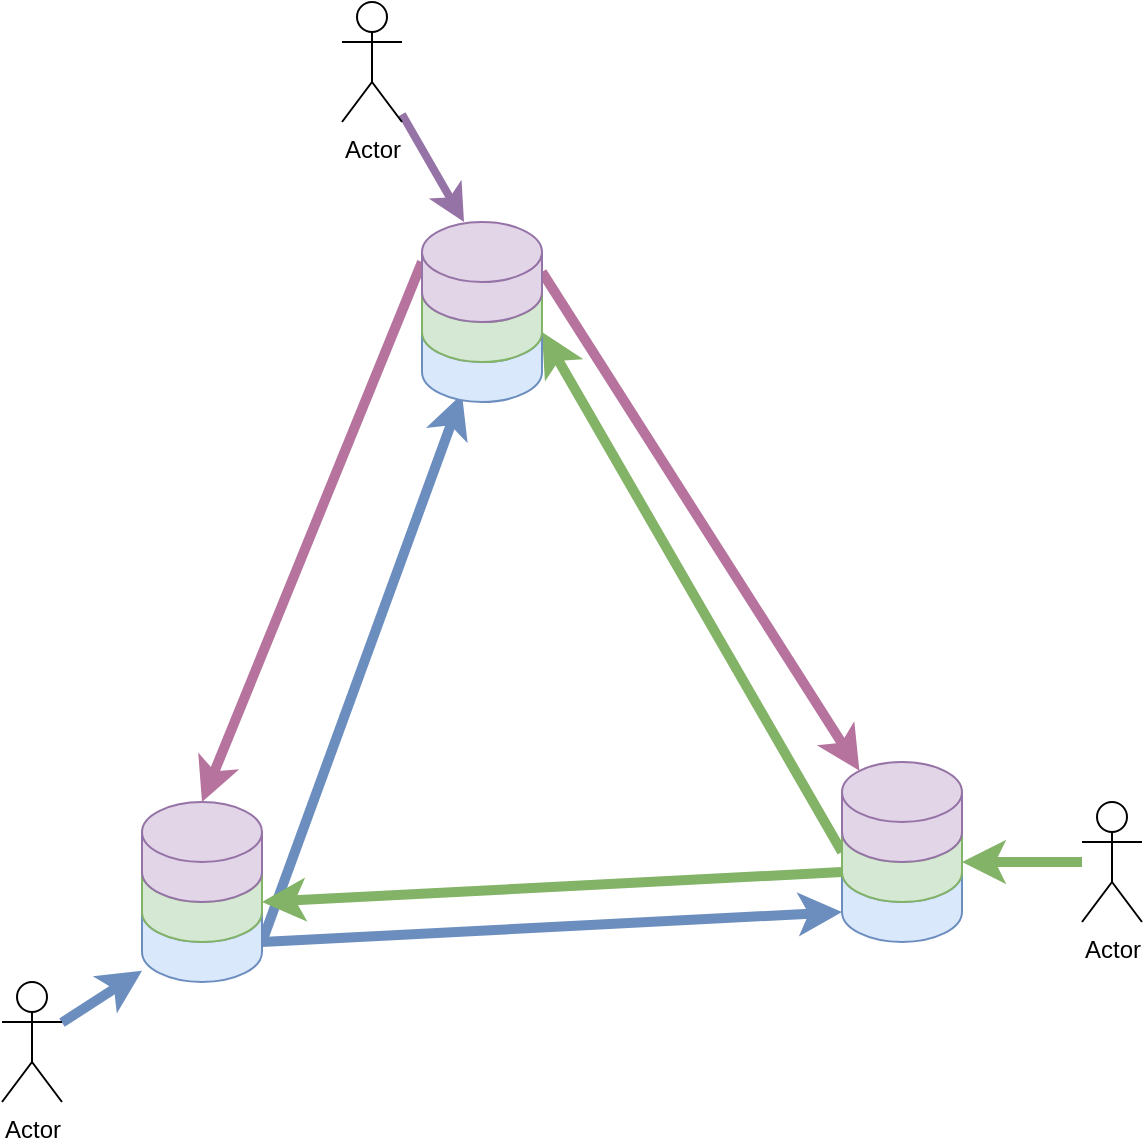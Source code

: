 <mxfile version="15.1.3" type="device" pages="10"><diagram id="MO6xfx8r_Cu83A9dh-F7" name="message forwarding"><mxGraphModel dx="1106" dy="807" grid="1" gridSize="10" guides="1" tooltips="1" connect="1" arrows="1" fold="1" page="1" pageScale="1" pageWidth="850" pageHeight="1100" math="0" shadow="0"><root><mxCell id="0"/><mxCell id="1" parent="0"/><mxCell id="gAHRJTj1yBu7gX0eX96I-30" style="edgeStyle=none;rounded=0;orthogonalLoop=1;jettySize=auto;html=1;exitX=1;exitY=0;exitDx=0;exitDy=30;exitPerimeter=0;entryX=0;entryY=1;entryDx=0;entryDy=-15;entryPerimeter=0;strokeColor=#6c8ebf;strokeWidth=5;fillColor=#dae8fc;" parent="1" source="gAHRJTj1yBu7gX0eX96I-19" target="gAHRJTj1yBu7gX0eX96I-20" edge="1"><mxGeometry relative="1" as="geometry"/></mxCell><mxCell id="gAHRJTj1yBu7gX0eX96I-31" style="edgeStyle=none;rounded=0;orthogonalLoop=1;jettySize=auto;html=1;exitX=1;exitY=0;exitDx=0;exitDy=30;exitPerimeter=0;strokeColor=#6c8ebf;strokeWidth=5;fillColor=#dae8fc;" parent="1" source="gAHRJTj1yBu7gX0eX96I-19" edge="1"><mxGeometry relative="1" as="geometry"><mxPoint x="300" y="216" as="targetPoint"/></mxGeometry></mxCell><mxCell id="gAHRJTj1yBu7gX0eX96I-19" value="" style="shape=cylinder3;whiteSpace=wrap;html=1;boundedLbl=1;backgroundOutline=1;size=15;fillColor=#dae8fc;strokeColor=#6c8ebf;" parent="1" vertex="1"><mxGeometry x="140" y="460" width="60" height="50" as="geometry"/></mxCell><mxCell id="gAHRJTj1yBu7gX0eX96I-18" value="" style="shape=cylinder3;whiteSpace=wrap;html=1;boundedLbl=1;backgroundOutline=1;size=15;fillColor=#d5e8d4;strokeColor=#82b366;" parent="1" vertex="1"><mxGeometry x="140" y="440" width="60" height="50" as="geometry"/></mxCell><mxCell id="gAHRJTj1yBu7gX0eX96I-3" value="" style="shape=cylinder3;whiteSpace=wrap;html=1;boundedLbl=1;backgroundOutline=1;size=15;fillColor=#e1d5e7;strokeColor=#9673a6;" parent="1" vertex="1"><mxGeometry x="140" y="420" width="60" height="50" as="geometry"/></mxCell><mxCell id="gAHRJTj1yBu7gX0eX96I-26" style="edgeStyle=none;rounded=0;orthogonalLoop=1;jettySize=auto;html=1;strokeColor=#6c8ebf;strokeWidth=5;fillColor=#dae8fc;" parent="1" source="gAHRJTj1yBu7gX0eX96I-5" target="gAHRJTj1yBu7gX0eX96I-19" edge="1"><mxGeometry relative="1" as="geometry"/></mxCell><mxCell id="gAHRJTj1yBu7gX0eX96I-5" value="Actor" style="shape=umlActor;verticalLabelPosition=bottom;verticalAlign=top;html=1;outlineConnect=0;" parent="1" vertex="1"><mxGeometry x="70" y="510" width="30" height="60" as="geometry"/></mxCell><mxCell id="gAHRJTj1yBu7gX0eX96I-10" style="edgeStyle=none;rounded=0;orthogonalLoop=1;jettySize=auto;html=1;strokeWidth=4;fillColor=#e1d5e7;strokeColor=#9673a6;entryX=0.35;entryY=0;entryDx=0;entryDy=0;entryPerimeter=0;" parent="1" source="gAHRJTj1yBu7gX0eX96I-6" target="gAHRJTj1yBu7gX0eX96I-25" edge="1"><mxGeometry relative="1" as="geometry"><mxPoint x="298.333" y="130" as="targetPoint"/></mxGeometry></mxCell><mxCell id="gAHRJTj1yBu7gX0eX96I-6" value="Actor" style="shape=umlActor;verticalLabelPosition=bottom;verticalAlign=top;html=1;outlineConnect=0;" parent="1" vertex="1"><mxGeometry x="240" y="20" width="30" height="60" as="geometry"/></mxCell><mxCell id="gAHRJTj1yBu7gX0eX96I-9" style="edgeStyle=none;rounded=0;orthogonalLoop=1;jettySize=auto;html=1;strokeWidth=5;strokeColor=#82b366;fillColor=#d5e8d4;entryX=1;entryY=1;entryDx=0;entryDy=0;entryPerimeter=0;" parent="1" source="gAHRJTj1yBu7gX0eX96I-7" target="gAHRJTj1yBu7gX0eX96I-22" edge="1"><mxGeometry relative="1" as="geometry"><mxPoint x="550" y="450" as="targetPoint"/></mxGeometry></mxCell><mxCell id="gAHRJTj1yBu7gX0eX96I-7" value="Actor" style="shape=umlActor;verticalLabelPosition=bottom;verticalAlign=top;html=1;outlineConnect=0;" parent="1" vertex="1"><mxGeometry x="610" y="420" width="30" height="60" as="geometry"/></mxCell><mxCell id="gAHRJTj1yBu7gX0eX96I-20" value="" style="shape=cylinder3;whiteSpace=wrap;html=1;boundedLbl=1;backgroundOutline=1;size=15;fillColor=#dae8fc;strokeColor=#6c8ebf;" parent="1" vertex="1"><mxGeometry x="490" y="440" width="60" height="50" as="geometry"/></mxCell><mxCell id="gAHRJTj1yBu7gX0eX96I-32" style="edgeStyle=none;rounded=0;orthogonalLoop=1;jettySize=auto;html=1;exitX=0;exitY=0.5;exitDx=0;exitDy=0;exitPerimeter=0;entryX=1;entryY=1;entryDx=0;entryDy=-15;entryPerimeter=0;strokeColor=#82b366;strokeWidth=5;fillColor=#d5e8d4;" parent="1" source="gAHRJTj1yBu7gX0eX96I-21" target="gAHRJTj1yBu7gX0eX96I-24" edge="1"><mxGeometry relative="1" as="geometry"/></mxCell><mxCell id="gAHRJTj1yBu7gX0eX96I-33" style="edgeStyle=none;rounded=0;orthogonalLoop=1;jettySize=auto;html=1;exitX=0;exitY=1;exitDx=0;exitDy=-15;exitPerimeter=0;entryX=1;entryY=0;entryDx=0;entryDy=30;entryPerimeter=0;strokeColor=#82b366;strokeWidth=5;fillColor=#d5e8d4;" parent="1" source="gAHRJTj1yBu7gX0eX96I-21" target="gAHRJTj1yBu7gX0eX96I-18" edge="1"><mxGeometry relative="1" as="geometry"/></mxCell><mxCell id="gAHRJTj1yBu7gX0eX96I-21" value="" style="shape=cylinder3;whiteSpace=wrap;html=1;boundedLbl=1;backgroundOutline=1;size=15;fillColor=#d5e8d4;strokeColor=#82b366;" parent="1" vertex="1"><mxGeometry x="490" y="420" width="60" height="50" as="geometry"/></mxCell><mxCell id="gAHRJTj1yBu7gX0eX96I-22" value="" style="shape=cylinder3;whiteSpace=wrap;html=1;boundedLbl=1;backgroundOutline=1;size=15;fillColor=#e1d5e7;strokeColor=#9673a6;" parent="1" vertex="1"><mxGeometry x="490" y="400" width="60" height="50" as="geometry"/></mxCell><mxCell id="gAHRJTj1yBu7gX0eX96I-23" value="" style="shape=cylinder3;whiteSpace=wrap;html=1;boundedLbl=1;backgroundOutline=1;size=15;fillColor=#dae8fc;strokeColor=#6c8ebf;" parent="1" vertex="1"><mxGeometry x="280" y="170" width="60" height="50" as="geometry"/></mxCell><mxCell id="gAHRJTj1yBu7gX0eX96I-24" value="" style="shape=cylinder3;whiteSpace=wrap;html=1;boundedLbl=1;backgroundOutline=1;size=15;fillColor=#d5e8d4;strokeColor=#82b366;" parent="1" vertex="1"><mxGeometry x="280" y="150" width="60" height="50" as="geometry"/></mxCell><mxCell id="gAHRJTj1yBu7gX0eX96I-28" style="edgeStyle=none;rounded=0;orthogonalLoop=1;jettySize=auto;html=1;exitX=1;exitY=0.5;exitDx=0;exitDy=0;exitPerimeter=0;entryX=0.145;entryY=0;entryDx=0;entryDy=4.35;entryPerimeter=0;strokeColor=#B5739D;strokeWidth=5;" parent="1" source="gAHRJTj1yBu7gX0eX96I-25" target="gAHRJTj1yBu7gX0eX96I-22" edge="1"><mxGeometry relative="1" as="geometry"/></mxCell><mxCell id="gAHRJTj1yBu7gX0eX96I-29" style="edgeStyle=none;rounded=0;orthogonalLoop=1;jettySize=auto;html=1;exitX=0;exitY=0;exitDx=0;exitDy=20;exitPerimeter=0;entryX=0.5;entryY=0;entryDx=0;entryDy=0;entryPerimeter=0;strokeColor=#B5739D;strokeWidth=5;" parent="1" source="gAHRJTj1yBu7gX0eX96I-25" target="gAHRJTj1yBu7gX0eX96I-3" edge="1"><mxGeometry relative="1" as="geometry"/></mxCell><mxCell id="gAHRJTj1yBu7gX0eX96I-25" value="" style="shape=cylinder3;whiteSpace=wrap;html=1;boundedLbl=1;backgroundOutline=1;size=15;fillColor=#e1d5e7;strokeColor=#9673a6;" parent="1" vertex="1"><mxGeometry x="280" y="130" width="60" height="50" as="geometry"/></mxCell></root></mxGraphModel></diagram><diagram name="inconsistency" id="3FoLr5cqrTqlT7zA09iA"><mxGraphModel dx="1106" dy="807" grid="1" gridSize="10" guides="1" tooltips="1" connect="1" arrows="1" fold="1" page="1" pageScale="1" pageWidth="850" pageHeight="1100" math="0" shadow="0"><root><mxCell id="LJNr61u0klMbi5-Yjexi-0"/><mxCell id="LJNr61u0klMbi5-Yjexi-1" parent="LJNr61u0klMbi5-Yjexi-0"/><mxCell id="LJNr61u0klMbi5-Yjexi-22" value="" style="shape=cylinder3;whiteSpace=wrap;html=1;boundedLbl=1;backgroundOutline=1;size=15;fillColor=#e1d5e7;strokeColor=#9673a6;" parent="LJNr61u0klMbi5-Yjexi-1" vertex="1"><mxGeometry x="280" y="170" width="60" height="50" as="geometry"/></mxCell><mxCell id="LJNr61u0klMbi5-Yjexi-2" style="edgeStyle=none;rounded=0;orthogonalLoop=1;jettySize=auto;html=1;exitX=1;exitY=0;exitDx=0;exitDy=30;exitPerimeter=0;entryX=0;entryY=1;entryDx=0;entryDy=-15;entryPerimeter=0;strokeColor=#6c8ebf;strokeWidth=5;fillColor=#dae8fc;" parent="LJNr61u0klMbi5-Yjexi-1" source="LJNr61u0klMbi5-Yjexi-4" target="LJNr61u0klMbi5-Yjexi-13" edge="1"><mxGeometry relative="1" as="geometry"/></mxCell><mxCell id="LJNr61u0klMbi5-Yjexi-3" style="edgeStyle=none;rounded=0;orthogonalLoop=1;jettySize=auto;html=1;exitX=1;exitY=0;exitDx=0;exitDy=30;exitPerimeter=0;strokeColor=#6c8ebf;strokeWidth=5;fillColor=#dae8fc;" parent="LJNr61u0klMbi5-Yjexi-1" source="LJNr61u0klMbi5-Yjexi-4" edge="1"><mxGeometry relative="1" as="geometry"><mxPoint x="300" y="216" as="targetPoint"/></mxGeometry></mxCell><mxCell id="LJNr61u0klMbi5-Yjexi-4" value="" style="shape=cylinder3;whiteSpace=wrap;html=1;boundedLbl=1;backgroundOutline=1;size=15;fillColor=#dae8fc;strokeColor=#6c8ebf;" parent="LJNr61u0klMbi5-Yjexi-1" vertex="1"><mxGeometry x="140" y="460" width="60" height="50" as="geometry"/></mxCell><mxCell id="LJNr61u0klMbi5-Yjexi-5" value="" style="shape=cylinder3;whiteSpace=wrap;html=1;boundedLbl=1;backgroundOutline=1;size=15;fillColor=#d5e8d4;strokeColor=#82b366;" parent="LJNr61u0klMbi5-Yjexi-1" vertex="1"><mxGeometry x="140" y="440" width="60" height="50" as="geometry"/></mxCell><mxCell id="LJNr61u0klMbi5-Yjexi-6" value="" style="shape=cylinder3;whiteSpace=wrap;html=1;boundedLbl=1;backgroundOutline=1;size=15;fillColor=#e1d5e7;strokeColor=#9673a6;" parent="LJNr61u0klMbi5-Yjexi-1" vertex="1"><mxGeometry x="140" y="420" width="60" height="50" as="geometry"/></mxCell><mxCell id="LJNr61u0klMbi5-Yjexi-7" style="edgeStyle=none;rounded=0;orthogonalLoop=1;jettySize=auto;html=1;strokeColor=#6c8ebf;strokeWidth=5;fillColor=#dae8fc;" parent="LJNr61u0klMbi5-Yjexi-1" source="LJNr61u0klMbi5-Yjexi-8" target="LJNr61u0klMbi5-Yjexi-4" edge="1"><mxGeometry relative="1" as="geometry"/></mxCell><mxCell id="LJNr61u0klMbi5-Yjexi-8" value="Actor" style="shape=umlActor;verticalLabelPosition=bottom;verticalAlign=top;html=1;outlineConnect=0;" parent="LJNr61u0klMbi5-Yjexi-1" vertex="1"><mxGeometry x="70" y="510" width="30" height="60" as="geometry"/></mxCell><mxCell id="LJNr61u0klMbi5-Yjexi-10" value="Actor" style="shape=umlActor;verticalLabelPosition=bottom;verticalAlign=top;html=1;outlineConnect=0;" parent="LJNr61u0klMbi5-Yjexi-1" vertex="1"><mxGeometry x="240" y="20" width="30" height="60" as="geometry"/></mxCell><mxCell id="LJNr61u0klMbi5-Yjexi-11" style="edgeStyle=none;rounded=0;orthogonalLoop=1;jettySize=auto;html=1;strokeWidth=5;strokeColor=#82b366;fillColor=#d5e8d4;entryX=1;entryY=1;entryDx=0;entryDy=0;entryPerimeter=0;" parent="LJNr61u0klMbi5-Yjexi-1" source="LJNr61u0klMbi5-Yjexi-12" target="LJNr61u0klMbi5-Yjexi-17" edge="1"><mxGeometry relative="1" as="geometry"><mxPoint x="550" y="450" as="targetPoint"/></mxGeometry></mxCell><mxCell id="LJNr61u0klMbi5-Yjexi-12" value="Actor" style="shape=umlActor;verticalLabelPosition=bottom;verticalAlign=top;html=1;outlineConnect=0;" parent="LJNr61u0klMbi5-Yjexi-1" vertex="1"><mxGeometry x="610" y="420" width="30" height="60" as="geometry"/></mxCell><mxCell id="LJNr61u0klMbi5-Yjexi-13" value="" style="shape=cylinder3;whiteSpace=wrap;html=1;boundedLbl=1;backgroundOutline=1;size=15;fillColor=#dae8fc;strokeColor=#6c8ebf;" parent="LJNr61u0klMbi5-Yjexi-1" vertex="1"><mxGeometry x="490" y="440" width="60" height="50" as="geometry"/></mxCell><mxCell id="LJNr61u0klMbi5-Yjexi-15" style="edgeStyle=none;rounded=0;orthogonalLoop=1;jettySize=auto;html=1;exitX=0;exitY=1;exitDx=0;exitDy=-15;exitPerimeter=0;entryX=1;entryY=0;entryDx=0;entryDy=30;entryPerimeter=0;strokeColor=#82b366;strokeWidth=5;fillColor=#d5e8d4;" parent="LJNr61u0klMbi5-Yjexi-1" source="LJNr61u0klMbi5-Yjexi-16" target="LJNr61u0klMbi5-Yjexi-5" edge="1"><mxGeometry relative="1" as="geometry"/></mxCell><mxCell id="LJNr61u0klMbi5-Yjexi-17" value="" style="shape=cylinder3;whiteSpace=wrap;html=1;boundedLbl=1;backgroundOutline=1;size=15;fillColor=#e1d5e7;strokeColor=#9673a6;" parent="LJNr61u0klMbi5-Yjexi-1" vertex="1"><mxGeometry x="490" y="420" width="60" height="50" as="geometry"/></mxCell><mxCell id="LJNr61u0klMbi5-Yjexi-19" value="" style="shape=cylinder3;whiteSpace=wrap;html=1;boundedLbl=1;backgroundOutline=1;size=15;fillColor=#d5e8d4;strokeColor=#82b366;" parent="LJNr61u0klMbi5-Yjexi-1" vertex="1"><mxGeometry x="280" y="150" width="60" height="50" as="geometry"/></mxCell><mxCell id="LJNr61u0klMbi5-Yjexi-21" style="edgeStyle=none;rounded=0;orthogonalLoop=1;jettySize=auto;html=1;exitX=-0.017;exitY=0.84;exitDx=0;exitDy=0;exitPerimeter=0;entryX=0.5;entryY=0;entryDx=0;entryDy=0;entryPerimeter=0;strokeColor=#B5739D;strokeWidth=5;" parent="LJNr61u0klMbi5-Yjexi-1" source="LJNr61u0klMbi5-Yjexi-22" target="LJNr61u0klMbi5-Yjexi-6" edge="1"><mxGeometry relative="1" as="geometry"/></mxCell><mxCell id="LJNr61u0klMbi5-Yjexi-16" value="" style="shape=cylinder3;whiteSpace=wrap;html=1;boundedLbl=1;backgroundOutline=1;size=15;fillColor=#d5e8d4;strokeColor=#82b366;" parent="LJNr61u0klMbi5-Yjexi-1" vertex="1"><mxGeometry x="490" y="402" width="60" height="50" as="geometry"/></mxCell><mxCell id="LJNr61u0klMbi5-Yjexi-18" value="" style="shape=cylinder3;whiteSpace=wrap;html=1;boundedLbl=1;backgroundOutline=1;size=15;fillColor=#dae8fc;strokeColor=#6c8ebf;" parent="LJNr61u0klMbi5-Yjexi-1" vertex="1"><mxGeometry x="280" y="130" width="60" height="50" as="geometry"/></mxCell><mxCell id="LJNr61u0klMbi5-Yjexi-14" style="edgeStyle=none;rounded=0;orthogonalLoop=1;jettySize=auto;html=1;exitX=0;exitY=0.5;exitDx=0;exitDy=0;exitPerimeter=0;entryX=1;entryY=0.5;entryDx=0;entryDy=0;entryPerimeter=0;strokeColor=#82b366;strokeWidth=5;fillColor=#d5e8d4;" parent="LJNr61u0klMbi5-Yjexi-1" source="LJNr61u0klMbi5-Yjexi-16" target="LJNr61u0klMbi5-Yjexi-19" edge="1"><mxGeometry relative="1" as="geometry"/></mxCell><mxCell id="LJNr61u0klMbi5-Yjexi-20" style="edgeStyle=none;rounded=0;orthogonalLoop=1;jettySize=auto;html=1;exitX=0.855;exitY=1;exitDx=0;exitDy=-4.35;exitPerimeter=0;entryX=0;entryY=0;entryDx=0;entryDy=30;entryPerimeter=0;strokeColor=#B5739D;strokeWidth=5;" parent="LJNr61u0klMbi5-Yjexi-1" source="LJNr61u0klMbi5-Yjexi-22" target="LJNr61u0klMbi5-Yjexi-17" edge="1"><mxGeometry relative="1" as="geometry"/></mxCell><mxCell id="LJNr61u0klMbi5-Yjexi-9" style="edgeStyle=none;rounded=0;orthogonalLoop=1;jettySize=auto;html=1;strokeWidth=4;fillColor=#e1d5e7;strokeColor=#9673a6;entryX=0.5;entryY=1;entryDx=0;entryDy=0;entryPerimeter=0;" parent="LJNr61u0klMbi5-Yjexi-1" source="LJNr61u0klMbi5-Yjexi-10" target="LJNr61u0klMbi5-Yjexi-19" edge="1"><mxGeometry relative="1" as="geometry"><mxPoint x="298.333" y="130" as="targetPoint"/></mxGeometry></mxCell></root></mxGraphModel></diagram><diagram name="antientropy" id="0Rs8u0L89vksvQ9l18oa"><mxGraphModel dx="1106" dy="807" grid="0" gridSize="10" guides="1" tooltips="1" connect="1" arrows="1" fold="1" page="1" pageScale="1" pageWidth="850" pageHeight="1100" math="0" shadow="0"><root><mxCell id="uo5t1-n_paTzedmbwds_-0"/><mxCell id="uo5t1-n_paTzedmbwds_-1" parent="uo5t1-n_paTzedmbwds_-0"/><mxCell id="uo5t1-n_paTzedmbwds_-23" value="" style="shape=cylinder3;whiteSpace=wrap;html=1;boundedLbl=1;backgroundOutline=1;size=15;fillColor=#d5e8d4;strokeColor=#82b366;" parent="uo5t1-n_paTzedmbwds_-1" vertex="1"><mxGeometry x="552" y="342" width="60" height="50" as="geometry"/></mxCell><mxCell id="uo5t1-n_paTzedmbwds_-22" value="" style="shape=cylinder3;whiteSpace=wrap;html=1;boundedLbl=1;backgroundOutline=1;size=15;fillColor=#e1d5e7;strokeColor=#9673a6;" parent="uo5t1-n_paTzedmbwds_-1" vertex="1"><mxGeometry x="552" y="322" width="60" height="50" as="geometry"/></mxCell><mxCell id="uo5t1-n_paTzedmbwds_-2" value="" style="shape=cylinder3;whiteSpace=wrap;html=1;boundedLbl=1;backgroundOutline=1;size=15;fillColor=#e1d5e7;strokeColor=#9673a6;" parent="uo5t1-n_paTzedmbwds_-1" vertex="1"><mxGeometry x="270" y="200" width="60" height="50" as="geometry"/></mxCell><mxCell id="uo5t1-n_paTzedmbwds_-3" value="" style="shape=cylinder3;whiteSpace=wrap;html=1;boundedLbl=1;backgroundOutline=1;size=15;fillColor=#dae8fc;strokeColor=#6c8ebf;" parent="uo5t1-n_paTzedmbwds_-1" vertex="1"><mxGeometry x="150" y="372" width="60" height="50" as="geometry"/></mxCell><mxCell id="uo5t1-n_paTzedmbwds_-4" value="" style="shape=cylinder3;whiteSpace=wrap;html=1;boundedLbl=1;backgroundOutline=1;size=15;fillColor=#d5e8d4;strokeColor=#82b366;" parent="uo5t1-n_paTzedmbwds_-1" vertex="1"><mxGeometry x="150" y="352" width="60" height="50" as="geometry"/></mxCell><mxCell id="uo5t1-n_paTzedmbwds_-5" value="" style="shape=cylinder3;whiteSpace=wrap;html=1;boundedLbl=1;backgroundOutline=1;size=15;fillColor=#e1d5e7;strokeColor=#9673a6;" parent="uo5t1-n_paTzedmbwds_-1" vertex="1"><mxGeometry x="150" y="332" width="60" height="50" as="geometry"/></mxCell><mxCell id="uo5t1-n_paTzedmbwds_-6" value="" style="shape=cylinder3;whiteSpace=wrap;html=1;boundedLbl=1;backgroundOutline=1;size=15;fillColor=#dae8fc;strokeColor=#6c8ebf;" parent="uo5t1-n_paTzedmbwds_-1" vertex="1"><mxGeometry x="365" y="398" width="60" height="50" as="geometry"/></mxCell><mxCell id="uo5t1-n_paTzedmbwds_-7" value="" style="shape=cylinder3;whiteSpace=wrap;html=1;boundedLbl=1;backgroundOutline=1;size=15;fillColor=#e1d5e7;strokeColor=#9673a6;" parent="uo5t1-n_paTzedmbwds_-1" vertex="1"><mxGeometry x="365" y="378" width="60" height="50" as="geometry"/></mxCell><mxCell id="uo5t1-n_paTzedmbwds_-8" value="" style="shape=cylinder3;whiteSpace=wrap;html=1;boundedLbl=1;backgroundOutline=1;size=15;fillColor=#d5e8d4;strokeColor=#82b366;" parent="uo5t1-n_paTzedmbwds_-1" vertex="1"><mxGeometry x="270" y="180" width="60" height="50" as="geometry"/></mxCell><mxCell id="uo5t1-n_paTzedmbwds_-9" value="" style="shape=cylinder3;whiteSpace=wrap;html=1;boundedLbl=1;backgroundOutline=1;size=15;fillColor=#d5e8d4;strokeColor=#82b366;" parent="uo5t1-n_paTzedmbwds_-1" vertex="1"><mxGeometry x="365" y="360" width="60" height="50" as="geometry"/></mxCell><mxCell id="uo5t1-n_paTzedmbwds_-10" value="" style="shape=cylinder3;whiteSpace=wrap;html=1;boundedLbl=1;backgroundOutline=1;size=15;fillColor=#dae8fc;strokeColor=#6c8ebf;" parent="uo5t1-n_paTzedmbwds_-1" vertex="1"><mxGeometry x="270" y="160" width="60" height="50" as="geometry"/></mxCell><mxCell id="uo5t1-n_paTzedmbwds_-11" value="" style="shape=flexArrow;endArrow=classic;html=1;strokeWidth=1;width=72;endSize=7;" parent="uo5t1-n_paTzedmbwds_-1" edge="1"><mxGeometry width="50" height="50" relative="1" as="geometry"><mxPoint x="440" y="290" as="sourcePoint"/><mxPoint x="520" y="290" as="targetPoint"/></mxGeometry></mxCell><mxCell id="uo5t1-n_paTzedmbwds_-12" value="" style="shape=flexArrow;endArrow=classic;startArrow=classic;html=1;strokeColor=#000000;strokeWidth=1;entryX=0.855;entryY=1;entryDx=0;entryDy=-4.35;entryPerimeter=0;exitX=0.145;exitY=0;exitDx=0;exitDy=4.35;exitPerimeter=0;" parent="uo5t1-n_paTzedmbwds_-1" source="uo5t1-n_paTzedmbwds_-9" target="uo5t1-n_paTzedmbwds_-2" edge="1"><mxGeometry width="100" height="100" relative="1" as="geometry"><mxPoint x="370" y="470" as="sourcePoint"/><mxPoint x="470" y="370" as="targetPoint"/></mxGeometry></mxCell><mxCell id="uo5t1-n_paTzedmbwds_-13" value="" style="shape=flexArrow;endArrow=classic;startArrow=classic;html=1;strokeColor=#000000;strokeWidth=1;entryX=0.855;entryY=0;entryDx=0;entryDy=4.35;entryPerimeter=0;exitX=0.145;exitY=1;exitDx=0;exitDy=-4.35;exitPerimeter=0;" parent="uo5t1-n_paTzedmbwds_-1" source="uo5t1-n_paTzedmbwds_-2" target="uo5t1-n_paTzedmbwds_-5" edge="1"><mxGeometry width="100" height="100" relative="1" as="geometry"><mxPoint x="383.7" y="374.35" as="sourcePoint"/><mxPoint x="331.3" y="255.65" as="targetPoint"/></mxGeometry></mxCell><mxCell id="uo5t1-n_paTzedmbwds_-14" value="" style="shape=flexArrow;endArrow=classic;startArrow=classic;html=1;strokeColor=#000000;strokeWidth=1;exitX=0;exitY=0.5;exitDx=0;exitDy=0;exitPerimeter=0;" parent="uo5t1-n_paTzedmbwds_-1" source="uo5t1-n_paTzedmbwds_-7" edge="1"><mxGeometry width="100" height="100" relative="1" as="geometry"><mxPoint x="288.7" y="255.65" as="sourcePoint"/><mxPoint x="211" y="380" as="targetPoint"/></mxGeometry></mxCell><mxCell id="uo5t1-n_paTzedmbwds_-21" value="" style="shape=cylinder3;whiteSpace=wrap;html=1;boundedLbl=1;backgroundOutline=1;size=15;fillColor=#dae8fc;strokeColor=#6c8ebf;" parent="uo5t1-n_paTzedmbwds_-1" vertex="1"><mxGeometry x="552" y="302" width="60" height="50" as="geometry"/></mxCell><mxCell id="uo5t1-n_paTzedmbwds_-24" value="" style="shape=cylinder3;whiteSpace=wrap;html=1;boundedLbl=1;backgroundOutline=1;size=15;fillColor=#d5e8d4;strokeColor=#82b366;" parent="uo5t1-n_paTzedmbwds_-1" vertex="1"><mxGeometry x="660" y="214" width="60" height="50" as="geometry"/></mxCell><mxCell id="uo5t1-n_paTzedmbwds_-25" value="" style="shape=cylinder3;whiteSpace=wrap;html=1;boundedLbl=1;backgroundOutline=1;size=15;fillColor=#e1d5e7;strokeColor=#9673a6;" parent="uo5t1-n_paTzedmbwds_-1" vertex="1"><mxGeometry x="660" y="194" width="60" height="50" as="geometry"/></mxCell><mxCell id="uo5t1-n_paTzedmbwds_-26" value="" style="shape=cylinder3;whiteSpace=wrap;html=1;boundedLbl=1;backgroundOutline=1;size=15;fillColor=#dae8fc;strokeColor=#6c8ebf;" parent="uo5t1-n_paTzedmbwds_-1" vertex="1"><mxGeometry x="660" y="174" width="60" height="50" as="geometry"/></mxCell><mxCell id="uo5t1-n_paTzedmbwds_-27" value="" style="shape=cylinder3;whiteSpace=wrap;html=1;boundedLbl=1;backgroundOutline=1;size=15;fillColor=#d5e8d4;strokeColor=#82b366;" parent="uo5t1-n_paTzedmbwds_-1" vertex="1"><mxGeometry x="750" y="378" width="60" height="50" as="geometry"/></mxCell><mxCell id="uo5t1-n_paTzedmbwds_-28" value="" style="shape=cylinder3;whiteSpace=wrap;html=1;boundedLbl=1;backgroundOutline=1;size=15;fillColor=#e1d5e7;strokeColor=#9673a6;" parent="uo5t1-n_paTzedmbwds_-1" vertex="1"><mxGeometry x="750" y="358" width="60" height="50" as="geometry"/></mxCell><mxCell id="uo5t1-n_paTzedmbwds_-29" value="" style="shape=cylinder3;whiteSpace=wrap;html=1;boundedLbl=1;backgroundOutline=1;size=15;fillColor=#dae8fc;strokeColor=#6c8ebf;" parent="uo5t1-n_paTzedmbwds_-1" vertex="1"><mxGeometry x="750" y="338" width="60" height="50" as="geometry"/></mxCell></root></mxGraphModel></diagram><diagram name="wrong state" id="XzaM97vj_QjhlRsTwMLP"><mxGraphModel dx="1106" dy="807" grid="0" gridSize="10" guides="1" tooltips="1" connect="1" arrows="1" fold="1" page="1" pageScale="1" pageWidth="850" pageHeight="1100" math="0" shadow="0"><root><mxCell id="L2Ui0yztKBuLoddjmPjG-0"/><mxCell id="L2Ui0yztKBuLoddjmPjG-1" parent="L2Ui0yztKBuLoddjmPjG-0"/><mxCell id="L2Ui0yztKBuLoddjmPjG-2" value="" style="shape=cylinder3;whiteSpace=wrap;html=1;boundedLbl=1;backgroundOutline=1;size=15;fillColor=#e1d5e7;strokeColor=#9673a6;" parent="L2Ui0yztKBuLoddjmPjG-1" vertex="1"><mxGeometry x="270" y="200" width="60" height="50" as="geometry"/></mxCell><mxCell id="L2Ui0yztKBuLoddjmPjG-5" value="" style="shape=cylinder3;whiteSpace=wrap;html=1;boundedLbl=1;backgroundOutline=1;size=15;fillColor=#dae8fc;strokeColor=#6c8ebf;" parent="L2Ui0yztKBuLoddjmPjG-1" vertex="1"><mxGeometry x="150" y="372" width="60" height="50" as="geometry"/></mxCell><mxCell id="L2Ui0yztKBuLoddjmPjG-6" value="" style="shape=cylinder3;whiteSpace=wrap;html=1;boundedLbl=1;backgroundOutline=1;size=15;fillColor=#d5e8d4;strokeColor=#82b366;" parent="L2Ui0yztKBuLoddjmPjG-1" vertex="1"><mxGeometry x="150" y="352" width="60" height="50" as="geometry"/></mxCell><mxCell id="L2Ui0yztKBuLoddjmPjG-7" value="" style="shape=cylinder3;whiteSpace=wrap;html=1;boundedLbl=1;backgroundOutline=1;size=15;fillColor=#e1d5e7;strokeColor=#9673a6;" parent="L2Ui0yztKBuLoddjmPjG-1" vertex="1"><mxGeometry x="150" y="332" width="60" height="50" as="geometry"/></mxCell><mxCell id="L2Ui0yztKBuLoddjmPjG-13" value="" style="shape=cylinder3;whiteSpace=wrap;html=1;boundedLbl=1;backgroundOutline=1;size=15;fillColor=#dae8fc;strokeColor=#6c8ebf;" parent="L2Ui0yztKBuLoddjmPjG-1" vertex="1"><mxGeometry x="365" y="398" width="60" height="50" as="geometry"/></mxCell><mxCell id="L2Ui0yztKBuLoddjmPjG-15" value="" style="shape=cylinder3;whiteSpace=wrap;html=1;boundedLbl=1;backgroundOutline=1;size=15;fillColor=#e1d5e7;strokeColor=#9673a6;" parent="L2Ui0yztKBuLoddjmPjG-1" vertex="1"><mxGeometry x="365" y="378" width="60" height="50" as="geometry"/></mxCell><mxCell id="L2Ui0yztKBuLoddjmPjG-16" value="" style="shape=cylinder3;whiteSpace=wrap;html=1;boundedLbl=1;backgroundOutline=1;size=15;fillColor=#d5e8d4;strokeColor=#82b366;" parent="L2Ui0yztKBuLoddjmPjG-1" vertex="1"><mxGeometry x="270" y="180" width="60" height="50" as="geometry"/></mxCell><mxCell id="L2Ui0yztKBuLoddjmPjG-18" value="" style="shape=cylinder3;whiteSpace=wrap;html=1;boundedLbl=1;backgroundOutline=1;size=15;fillColor=#d5e8d4;strokeColor=#82b366;" parent="L2Ui0yztKBuLoddjmPjG-1" vertex="1"><mxGeometry x="365" y="360" width="60" height="50" as="geometry"/></mxCell><mxCell id="L2Ui0yztKBuLoddjmPjG-19" value="" style="shape=cylinder3;whiteSpace=wrap;html=1;boundedLbl=1;backgroundOutline=1;size=15;fillColor=#dae8fc;strokeColor=#6c8ebf;" parent="L2Ui0yztKBuLoddjmPjG-1" vertex="1"><mxGeometry x="270" y="160" width="60" height="50" as="geometry"/></mxCell><mxCell id="L2Ui0yztKBuLoddjmPjG-24" value="" style="shape=flexArrow;endArrow=classic;html=1;strokeWidth=1;width=72;endSize=7;" parent="L2Ui0yztKBuLoddjmPjG-1" edge="1"><mxGeometry width="50" height="50" relative="1" as="geometry"><mxPoint x="440" y="290" as="sourcePoint"/><mxPoint x="520" y="290" as="targetPoint"/></mxGeometry></mxCell><mxCell id="L2Ui0yztKBuLoddjmPjG-25" value="" style="shape=flexArrow;endArrow=classic;startArrow=classic;html=1;strokeColor=#000000;strokeWidth=1;entryX=0.855;entryY=1;entryDx=0;entryDy=-4.35;entryPerimeter=0;exitX=0.145;exitY=0;exitDx=0;exitDy=4.35;exitPerimeter=0;" parent="L2Ui0yztKBuLoddjmPjG-1" source="L2Ui0yztKBuLoddjmPjG-18" target="L2Ui0yztKBuLoddjmPjG-2" edge="1"><mxGeometry width="100" height="100" relative="1" as="geometry"><mxPoint x="370" y="470" as="sourcePoint"/><mxPoint x="470" y="370" as="targetPoint"/></mxGeometry></mxCell><mxCell id="L2Ui0yztKBuLoddjmPjG-26" value="" style="shape=flexArrow;endArrow=classic;startArrow=classic;html=1;strokeColor=#000000;strokeWidth=1;entryX=0.855;entryY=0;entryDx=0;entryDy=4.35;entryPerimeter=0;exitX=0.145;exitY=1;exitDx=0;exitDy=-4.35;exitPerimeter=0;" parent="L2Ui0yztKBuLoddjmPjG-1" source="L2Ui0yztKBuLoddjmPjG-2" target="L2Ui0yztKBuLoddjmPjG-7" edge="1"><mxGeometry width="100" height="100" relative="1" as="geometry"><mxPoint x="383.7" y="374.35" as="sourcePoint"/><mxPoint x="331.3" y="255.65" as="targetPoint"/></mxGeometry></mxCell><mxCell id="L2Ui0yztKBuLoddjmPjG-27" value="" style="shape=flexArrow;endArrow=classic;startArrow=classic;html=1;strokeColor=#000000;strokeWidth=1;exitX=0;exitY=0.5;exitDx=0;exitDy=0;exitPerimeter=0;" parent="L2Ui0yztKBuLoddjmPjG-1" source="L2Ui0yztKBuLoddjmPjG-15" edge="1"><mxGeometry width="100" height="100" relative="1" as="geometry"><mxPoint x="288.7" y="255.65" as="sourcePoint"/><mxPoint x="211" y="380" as="targetPoint"/></mxGeometry></mxCell><mxCell id="L2Ui0yztKBuLoddjmPjG-32" value="" style="shape=cylinder3;whiteSpace=wrap;html=1;boundedLbl=1;backgroundOutline=1;size=15;fillColor=#dae8fc;strokeColor=#6c8ebf;" parent="L2Ui0yztKBuLoddjmPjG-1" vertex="1"><mxGeometry x="786" y="360" width="60" height="50" as="geometry"/></mxCell><mxCell id="L2Ui0yztKBuLoddjmPjG-33" value="" style="shape=cylinder3;whiteSpace=wrap;html=1;boundedLbl=1;backgroundOutline=1;size=15;fillColor=#e1d5e7;strokeColor=#9673a6;" parent="L2Ui0yztKBuLoddjmPjG-1" vertex="1"><mxGeometry x="757" y="360" width="60" height="50" as="geometry"/></mxCell><mxCell id="L2Ui0yztKBuLoddjmPjG-35" value="" style="shape=cylinder3;whiteSpace=wrap;html=1;boundedLbl=1;backgroundOutline=1;size=15;fillColor=#d5e8d4;strokeColor=#82b366;" parent="L2Ui0yztKBuLoddjmPjG-1" vertex="1"><mxGeometry x="726" y="360" width="60" height="50" as="geometry"/></mxCell><mxCell id="B0ujps8u0oIL5FV_aflp-3" value="" style="shape=cylinder3;whiteSpace=wrap;html=1;boundedLbl=1;backgroundOutline=1;size=15;fillColor=#dae8fc;strokeColor=#6c8ebf;" parent="L2Ui0yztKBuLoddjmPjG-1" vertex="1"><mxGeometry x="695" y="193" width="60" height="50" as="geometry"/></mxCell><mxCell id="B0ujps8u0oIL5FV_aflp-4" value="" style="shape=cylinder3;whiteSpace=wrap;html=1;boundedLbl=1;backgroundOutline=1;size=15;fillColor=#e1d5e7;strokeColor=#9673a6;" parent="L2Ui0yztKBuLoddjmPjG-1" vertex="1"><mxGeometry x="666" y="193" width="60" height="50" as="geometry"/></mxCell><mxCell id="B0ujps8u0oIL5FV_aflp-5" value="" style="shape=cylinder3;whiteSpace=wrap;html=1;boundedLbl=1;backgroundOutline=1;size=15;fillColor=#d5e8d4;strokeColor=#82b366;" parent="L2Ui0yztKBuLoddjmPjG-1" vertex="1"><mxGeometry x="635" y="193" width="60" height="50" as="geometry"/></mxCell><mxCell id="B0ujps8u0oIL5FV_aflp-6" value="" style="shape=cylinder3;whiteSpace=wrap;html=1;boundedLbl=1;backgroundOutline=1;size=15;fillColor=#dae8fc;strokeColor=#6c8ebf;" parent="L2Ui0yztKBuLoddjmPjG-1" vertex="1"><mxGeometry x="612" y="344" width="60" height="50" as="geometry"/></mxCell><mxCell id="B0ujps8u0oIL5FV_aflp-7" value="" style="shape=cylinder3;whiteSpace=wrap;html=1;boundedLbl=1;backgroundOutline=1;size=15;fillColor=#e1d5e7;strokeColor=#9673a6;" parent="L2Ui0yztKBuLoddjmPjG-1" vertex="1"><mxGeometry x="583" y="344" width="60" height="50" as="geometry"/></mxCell><mxCell id="B0ujps8u0oIL5FV_aflp-8" value="" style="shape=cylinder3;whiteSpace=wrap;html=1;boundedLbl=1;backgroundOutline=1;size=15;fillColor=#d5e8d4;strokeColor=#82b366;" parent="L2Ui0yztKBuLoddjmPjG-1" vertex="1"><mxGeometry x="552" y="344" width="60" height="50" as="geometry"/></mxCell></root></mxGraphModel></diagram><diagram name="multiqueue" id="0dnEHWOC5f-GgGyDJzgt"><mxGraphModel dx="1106" dy="807" grid="1" gridSize="10" guides="1" tooltips="1" connect="1" arrows="1" fold="1" page="1" pageScale="1" pageWidth="850" pageHeight="1100" math="0" shadow="0"><root><mxCell id="cHK32NXfnq1R8TKwGcgn-0"/><mxCell id="cHK32NXfnq1R8TKwGcgn-1" parent="cHK32NXfnq1R8TKwGcgn-0"/><mxCell id="cHK32NXfnq1R8TKwGcgn-2" value="" style="shape=cylinder3;whiteSpace=wrap;html=1;boundedLbl=1;backgroundOutline=1;size=15;fillColor=#e1d5e7;strokeColor=#9673a6;" parent="cHK32NXfnq1R8TKwGcgn-1" vertex="1"><mxGeometry x="280" y="170" width="60" height="50" as="geometry"/></mxCell><mxCell id="cHK32NXfnq1R8TKwGcgn-4" style="edgeStyle=none;rounded=0;orthogonalLoop=1;jettySize=auto;html=1;strokeColor=#6c8ebf;strokeWidth=5;fillColor=#dae8fc;" parent="cHK32NXfnq1R8TKwGcgn-1" edge="1"><mxGeometry relative="1" as="geometry"><mxPoint x="40" y="460" as="sourcePoint"/><mxPoint x="70" y="460" as="targetPoint"/></mxGeometry></mxCell><mxCell id="cHK32NXfnq1R8TKwGcgn-5" value="" style="shape=cylinder3;whiteSpace=wrap;html=1;boundedLbl=1;backgroundOutline=1;size=15;fillColor=#dae8fc;strokeColor=#6c8ebf;" parent="cHK32NXfnq1R8TKwGcgn-1" vertex="1"><mxGeometry x="140" y="460" width="60" height="50" as="geometry"/></mxCell><mxCell id="cHK32NXfnq1R8TKwGcgn-6" value="" style="shape=cylinder3;whiteSpace=wrap;html=1;boundedLbl=1;backgroundOutline=1;size=15;fillColor=#d5e8d4;strokeColor=#82b366;" parent="cHK32NXfnq1R8TKwGcgn-1" vertex="1"><mxGeometry x="140" y="440" width="60" height="50" as="geometry"/></mxCell><mxCell id="cHK32NXfnq1R8TKwGcgn-7" value="" style="shape=cylinder3;whiteSpace=wrap;html=1;boundedLbl=1;backgroundOutline=1;size=15;fillColor=#e1d5e7;strokeColor=#9673a6;" parent="cHK32NXfnq1R8TKwGcgn-1" vertex="1"><mxGeometry x="140" y="420" width="60" height="50" as="geometry"/></mxCell><mxCell id="cHK32NXfnq1R8TKwGcgn-13" value="" style="shape=cylinder3;whiteSpace=wrap;html=1;boundedLbl=1;backgroundOutline=1;size=15;fillColor=#dae8fc;strokeColor=#6c8ebf;" parent="cHK32NXfnq1R8TKwGcgn-1" vertex="1"><mxGeometry x="490" y="440" width="60" height="50" as="geometry"/></mxCell><mxCell id="cHK32NXfnq1R8TKwGcgn-15" value="" style="shape=cylinder3;whiteSpace=wrap;html=1;boundedLbl=1;backgroundOutline=1;size=15;fillColor=#e1d5e7;strokeColor=#9673a6;" parent="cHK32NXfnq1R8TKwGcgn-1" vertex="1"><mxGeometry x="490" y="420" width="60" height="50" as="geometry"/></mxCell><mxCell id="cHK32NXfnq1R8TKwGcgn-16" value="" style="shape=cylinder3;whiteSpace=wrap;html=1;boundedLbl=1;backgroundOutline=1;size=15;fillColor=#d5e8d4;strokeColor=#82b366;" parent="cHK32NXfnq1R8TKwGcgn-1" vertex="1"><mxGeometry x="280" y="150" width="60" height="50" as="geometry"/></mxCell><mxCell id="cHK32NXfnq1R8TKwGcgn-17" style="edgeStyle=none;rounded=0;orthogonalLoop=1;jettySize=auto;html=1;strokeColor=#B5739D;strokeWidth=5;" parent="cHK32NXfnq1R8TKwGcgn-1" edge="1"><mxGeometry relative="1" as="geometry"><mxPoint x="100" y="460" as="sourcePoint"/><mxPoint x="140" y="460" as="targetPoint"/></mxGeometry></mxCell><mxCell id="cHK32NXfnq1R8TKwGcgn-18" value="" style="shape=cylinder3;whiteSpace=wrap;html=1;boundedLbl=1;backgroundOutline=1;size=15;fillColor=#d5e8d4;strokeColor=#82b366;" parent="cHK32NXfnq1R8TKwGcgn-1" vertex="1"><mxGeometry x="490" y="402" width="60" height="50" as="geometry"/></mxCell><mxCell id="cHK32NXfnq1R8TKwGcgn-19" value="" style="shape=cylinder3;whiteSpace=wrap;html=1;boundedLbl=1;backgroundOutline=1;size=15;fillColor=#dae8fc;strokeColor=#6c8ebf;" parent="cHK32NXfnq1R8TKwGcgn-1" vertex="1"><mxGeometry x="280" y="130" width="60" height="50" as="geometry"/></mxCell><mxCell id="cHK32NXfnq1R8TKwGcgn-20" style="edgeStyle=none;rounded=0;orthogonalLoop=1;jettySize=auto;html=1;strokeColor=#82b366;strokeWidth=5;fillColor=#d5e8d4;" parent="cHK32NXfnq1R8TKwGcgn-1" edge="1"><mxGeometry relative="1" as="geometry"><mxPoint x="70" y="460" as="sourcePoint"/><mxPoint x="100" y="460" as="targetPoint"/></mxGeometry></mxCell><mxCell id="cHK32NXfnq1R8TKwGcgn-23" style="edgeStyle=none;rounded=0;orthogonalLoop=1;jettySize=auto;html=1;strokeColor=#6c8ebf;strokeWidth=5;fillColor=#dae8fc;" parent="cHK32NXfnq1R8TKwGcgn-1" edge="1"><mxGeometry relative="1" as="geometry"><mxPoint x="210" y="180" as="sourcePoint"/><mxPoint x="240" y="180" as="targetPoint"/></mxGeometry></mxCell><mxCell id="cHK32NXfnq1R8TKwGcgn-24" style="edgeStyle=none;rounded=0;orthogonalLoop=1;jettySize=auto;html=1;strokeColor=#B5739D;strokeWidth=5;" parent="cHK32NXfnq1R8TKwGcgn-1" edge="1"><mxGeometry relative="1" as="geometry"><mxPoint x="170" y="180" as="sourcePoint"/><mxPoint x="210" y="180" as="targetPoint"/></mxGeometry></mxCell><mxCell id="cHK32NXfnq1R8TKwGcgn-25" style="edgeStyle=none;rounded=0;orthogonalLoop=1;jettySize=auto;html=1;strokeColor=#82b366;strokeWidth=5;fillColor=#d5e8d4;" parent="cHK32NXfnq1R8TKwGcgn-1" edge="1"><mxGeometry relative="1" as="geometry"><mxPoint x="240" y="180" as="sourcePoint"/><mxPoint x="270" y="180" as="targetPoint"/></mxGeometry></mxCell><mxCell id="cHK32NXfnq1R8TKwGcgn-26" style="edgeStyle=none;rounded=0;orthogonalLoop=1;jettySize=auto;html=1;strokeColor=#6c8ebf;strokeWidth=5;fillColor=#dae8fc;" parent="cHK32NXfnq1R8TKwGcgn-1" edge="1"><mxGeometry relative="1" as="geometry"><mxPoint x="460" y="452" as="sourcePoint"/><mxPoint x="490" y="452" as="targetPoint"/></mxGeometry></mxCell><mxCell id="cHK32NXfnq1R8TKwGcgn-27" style="edgeStyle=none;rounded=0;orthogonalLoop=1;jettySize=auto;html=1;strokeColor=#B5739D;strokeWidth=5;" parent="cHK32NXfnq1R8TKwGcgn-1" edge="1"><mxGeometry relative="1" as="geometry"><mxPoint x="420" y="452" as="sourcePoint"/><mxPoint x="460" y="452" as="targetPoint"/></mxGeometry></mxCell><mxCell id="cHK32NXfnq1R8TKwGcgn-28" style="edgeStyle=none;rounded=0;orthogonalLoop=1;jettySize=auto;html=1;strokeColor=#82b366;strokeWidth=5;fillColor=#d5e8d4;" parent="cHK32NXfnq1R8TKwGcgn-1" edge="1"><mxGeometry relative="1" as="geometry"><mxPoint x="390" y="452" as="sourcePoint"/><mxPoint x="420" y="452" as="targetPoint"/></mxGeometry></mxCell></root></mxGraphModel></diagram><diagram name="primarybackup" id="n-gqSmiVAuZZ6nLuWhXA"><mxGraphModel dx="1106" dy="807" grid="1" gridSize="10" guides="1" tooltips="1" connect="1" arrows="1" fold="1" page="1" pageScale="1" pageWidth="850" pageHeight="1100" math="0" shadow="0"><root><mxCell id="MNI4mGI-6evOKxCDXGF0-0"/><mxCell id="MNI4mGI-6evOKxCDXGF0-1" parent="MNI4mGI-6evOKxCDXGF0-0"/><mxCell id="MNI4mGI-6evOKxCDXGF0-4" style="edgeStyle=none;rounded=0;orthogonalLoop=1;jettySize=auto;html=1;strokeColor=#6c8ebf;strokeWidth=5;fillColor=#dae8fc;" parent="MNI4mGI-6evOKxCDXGF0-1" edge="1"><mxGeometry relative="1" as="geometry"><mxPoint x="300" y="465" as="sourcePoint"/><mxPoint x="380" y="465" as="targetPoint"/></mxGeometry></mxCell><mxCell id="MNI4mGI-6evOKxCDXGF0-5" value="" style="shape=cylinder3;whiteSpace=wrap;html=1;boundedLbl=1;backgroundOutline=1;size=15;fillColor=#dae8fc;strokeColor=#6c8ebf;" parent="MNI4mGI-6evOKxCDXGF0-1" vertex="1"><mxGeometry x="140" y="460" width="60" height="50" as="geometry"/></mxCell><mxCell id="MNI4mGI-6evOKxCDXGF0-6" value="" style="shape=cylinder3;whiteSpace=wrap;html=1;boundedLbl=1;backgroundOutline=1;size=15;fillColor=#d5e8d4;strokeColor=#82b366;" parent="MNI4mGI-6evOKxCDXGF0-1" vertex="1"><mxGeometry x="140" y="440" width="60" height="50" as="geometry"/></mxCell><mxCell id="mFWtj4VLQSyRMRTa86de-1" style="edgeStyle=orthogonalEdgeStyle;rounded=0;orthogonalLoop=1;jettySize=auto;html=1;exitX=1;exitY=0;exitDx=0;exitDy=20;exitPerimeter=0;curved=1;" parent="MNI4mGI-6evOKxCDXGF0-1" source="MNI4mGI-6evOKxCDXGF0-7" target="mFWtj4VLQSyRMRTa86de-0" edge="1"><mxGeometry relative="1" as="geometry"/></mxCell><mxCell id="MNI4mGI-6evOKxCDXGF0-7" value="" style="shape=cylinder3;whiteSpace=wrap;html=1;boundedLbl=1;backgroundOutline=1;size=15;fillColor=#e1d5e7;strokeColor=#9673a6;" parent="MNI4mGI-6evOKxCDXGF0-1" vertex="1"><mxGeometry x="140" y="420" width="60" height="50" as="geometry"/></mxCell><mxCell id="MNI4mGI-6evOKxCDXGF0-8" style="edgeStyle=none;rounded=0;orthogonalLoop=1;jettySize=auto;html=1;strokeColor=#6c8ebf;strokeWidth=5;fillColor=#dae8fc;" parent="MNI4mGI-6evOKxCDXGF0-1" source="MNI4mGI-6evOKxCDXGF0-9" target="MNI4mGI-6evOKxCDXGF0-5" edge="1"><mxGeometry relative="1" as="geometry"/></mxCell><mxCell id="MNI4mGI-6evOKxCDXGF0-9" value="Actor" style="shape=umlActor;verticalLabelPosition=bottom;verticalAlign=top;html=1;outlineConnect=0;" parent="MNI4mGI-6evOKxCDXGF0-1" vertex="1"><mxGeometry x="70" y="510" width="30" height="60" as="geometry"/></mxCell><mxCell id="MNI4mGI-6evOKxCDXGF0-10" value="Actor" style="shape=umlActor;verticalLabelPosition=bottom;verticalAlign=top;html=1;outlineConnect=0;" parent="MNI4mGI-6evOKxCDXGF0-1" vertex="1"><mxGeometry x="10" y="340" width="30" height="60" as="geometry"/></mxCell><mxCell id="MNI4mGI-6evOKxCDXGF0-11" style="edgeStyle=none;rounded=0;orthogonalLoop=1;jettySize=auto;html=1;strokeWidth=5;strokeColor=#82b366;fillColor=#d5e8d4;entryX=0;entryY=0.94;entryDx=0;entryDy=0;entryPerimeter=0;" parent="MNI4mGI-6evOKxCDXGF0-1" source="MNI4mGI-6evOKxCDXGF0-12" target="MNI4mGI-6evOKxCDXGF0-7" edge="1"><mxGeometry relative="1" as="geometry"><mxPoint x="550" y="450" as="targetPoint"/></mxGeometry></mxCell><mxCell id="MNI4mGI-6evOKxCDXGF0-12" value="Actor" style="shape=umlActor;verticalLabelPosition=bottom;verticalAlign=top;html=1;outlineConnect=0;" parent="MNI4mGI-6evOKxCDXGF0-1" vertex="1"><mxGeometry y="460" width="30" height="60" as="geometry"/></mxCell><mxCell id="MNI4mGI-6evOKxCDXGF0-17" style="edgeStyle=none;rounded=0;orthogonalLoop=1;jettySize=auto;html=1;strokeColor=#B5739D;strokeWidth=5;" parent="MNI4mGI-6evOKxCDXGF0-1" edge="1"><mxGeometry relative="1" as="geometry"><mxPoint x="390" y="464" as="sourcePoint"/><mxPoint x="460" y="464" as="targetPoint"/></mxGeometry></mxCell><mxCell id="MNI4mGI-6evOKxCDXGF0-20" style="edgeStyle=none;rounded=0;orthogonalLoop=1;jettySize=auto;html=1;strokeColor=#82b366;strokeWidth=5;fillColor=#d5e8d4;" parent="MNI4mGI-6evOKxCDXGF0-1" edge="1"><mxGeometry relative="1" as="geometry"><mxPoint x="210" y="466" as="sourcePoint"/><mxPoint x="290" y="466" as="targetPoint"/></mxGeometry></mxCell><mxCell id="MNI4mGI-6evOKxCDXGF0-22" style="edgeStyle=none;rounded=0;orthogonalLoop=1;jettySize=auto;html=1;strokeWidth=4;fillColor=#e1d5e7;strokeColor=#9673a6;entryX=0;entryY=0;entryDx=0;entryDy=20;entryPerimeter=0;" parent="MNI4mGI-6evOKxCDXGF0-1" source="MNI4mGI-6evOKxCDXGF0-10" target="MNI4mGI-6evOKxCDXGF0-7" edge="1"><mxGeometry relative="1" as="geometry"><mxPoint x="298.333" y="130" as="targetPoint"/></mxGeometry></mxCell><mxCell id="MNI4mGI-6evOKxCDXGF0-23" value="" style="shape=cylinder3;whiteSpace=wrap;html=1;boundedLbl=1;backgroundOutline=1;size=15;fillColor=#dae8fc;strokeColor=#6c8ebf;" parent="MNI4mGI-6evOKxCDXGF0-1" vertex="1"><mxGeometry x="480" y="407.5" width="60" height="50" as="geometry"/></mxCell><mxCell id="MNI4mGI-6evOKxCDXGF0-24" value="" style="shape=cylinder3;whiteSpace=wrap;html=1;boundedLbl=1;backgroundOutline=1;size=15;fillColor=#d5e8d4;strokeColor=#82b366;" parent="MNI4mGI-6evOKxCDXGF0-1" vertex="1"><mxGeometry x="480" y="387.5" width="60" height="50" as="geometry"/></mxCell><mxCell id="HywThEMw35ZOIpkwvpq9-1" style="edgeStyle=orthogonalEdgeStyle;curved=1;rounded=0;orthogonalLoop=1;jettySize=auto;html=1;exitX=1;exitY=0.5;exitDx=0;exitDy=0;exitPerimeter=0;strokeColor=#000000;strokeWidth=1;" parent="MNI4mGI-6evOKxCDXGF0-1" source="MNI4mGI-6evOKxCDXGF0-25" target="HywThEMw35ZOIpkwvpq9-0" edge="1"><mxGeometry relative="1" as="geometry"/></mxCell><mxCell id="MNI4mGI-6evOKxCDXGF0-25" value="" style="shape=cylinder3;whiteSpace=wrap;html=1;boundedLbl=1;backgroundOutline=1;size=15;fillColor=#e1d5e7;strokeColor=#9673a6;" parent="MNI4mGI-6evOKxCDXGF0-1" vertex="1"><mxGeometry x="480" y="367.5" width="60" height="50" as="geometry"/></mxCell><mxCell id="MNI4mGI-6evOKxCDXGF0-26" value="" style="shape=cylinder3;whiteSpace=wrap;html=1;boundedLbl=1;backgroundOutline=1;size=15;fillColor=#dae8fc;strokeColor=#6c8ebf;" parent="MNI4mGI-6evOKxCDXGF0-1" vertex="1"><mxGeometry x="480" y="512.5" width="60" height="50" as="geometry"/></mxCell><mxCell id="HywThEMw35ZOIpkwvpq9-3" style="edgeStyle=orthogonalEdgeStyle;curved=1;rounded=0;orthogonalLoop=1;jettySize=auto;html=1;strokeColor=#000000;strokeWidth=1;" parent="MNI4mGI-6evOKxCDXGF0-1" source="MNI4mGI-6evOKxCDXGF0-27" target="HywThEMw35ZOIpkwvpq9-2" edge="1"><mxGeometry relative="1" as="geometry"/></mxCell><mxCell id="MNI4mGI-6evOKxCDXGF0-27" value="" style="shape=cylinder3;whiteSpace=wrap;html=1;boundedLbl=1;backgroundOutline=1;size=15;fillColor=#d5e8d4;strokeColor=#82b366;" parent="MNI4mGI-6evOKxCDXGF0-1" vertex="1"><mxGeometry x="480" y="492.5" width="60" height="50" as="geometry"/></mxCell><mxCell id="MNI4mGI-6evOKxCDXGF0-28" value="" style="shape=cylinder3;whiteSpace=wrap;html=1;boundedLbl=1;backgroundOutline=1;size=15;fillColor=#e1d5e7;strokeColor=#9673a6;" parent="MNI4mGI-6evOKxCDXGF0-1" vertex="1"><mxGeometry x="480" y="472.5" width="60" height="50" as="geometry"/></mxCell><mxCell id="HywThEMw35ZOIpkwvpq9-0" value="Actor" style="shape=umlActor;verticalLabelPosition=bottom;verticalAlign=top;html=1;outlineConnect=0;" parent="MNI4mGI-6evOKxCDXGF0-1" vertex="1"><mxGeometry x="620" y="307.5" width="30" height="60" as="geometry"/></mxCell><mxCell id="HywThEMw35ZOIpkwvpq9-2" value="Actor" style="shape=umlActor;verticalLabelPosition=bottom;verticalAlign=top;html=1;outlineConnect=0;" parent="MNI4mGI-6evOKxCDXGF0-1" vertex="1"><mxGeometry x="640" y="507.5" width="30" height="60" as="geometry"/></mxCell><mxCell id="mFWtj4VLQSyRMRTa86de-0" value="Actor" style="shape=umlActor;verticalLabelPosition=bottom;verticalAlign=top;html=1;outlineConnect=0;" parent="MNI4mGI-6evOKxCDXGF0-1" vertex="1"><mxGeometry x="230" y="300" width="30" height="60" as="geometry"/></mxCell></root></mxGraphModel></diagram><diagram name="chain" id="keqyurateyHksUMrstje"><mxGraphModel dx="1106" dy="807" grid="1" gridSize="10" guides="1" tooltips="1" connect="1" arrows="1" fold="1" page="1" pageScale="1" pageWidth="850" pageHeight="1100" math="0" shadow="0"><root><mxCell id="DGNaGOUFR0qMzvZ4YoSi-0"/><mxCell id="DGNaGOUFR0qMzvZ4YoSi-1" parent="DGNaGOUFR0qMzvZ4YoSi-0"/><mxCell id="DGNaGOUFR0qMzvZ4YoSi-2" style="edgeStyle=none;rounded=0;orthogonalLoop=1;jettySize=auto;html=1;strokeColor=#6c8ebf;strokeWidth=5;fillColor=#dae8fc;" parent="DGNaGOUFR0qMzvZ4YoSi-1" edge="1"><mxGeometry relative="1" as="geometry"><mxPoint x="300" y="465" as="sourcePoint"/><mxPoint x="380" y="465" as="targetPoint"/></mxGeometry></mxCell><mxCell id="DGNaGOUFR0qMzvZ4YoSi-3" value="" style="shape=cylinder3;whiteSpace=wrap;html=1;boundedLbl=1;backgroundOutline=1;size=15;fillColor=#dae8fc;strokeColor=#6c8ebf;" parent="DGNaGOUFR0qMzvZ4YoSi-1" vertex="1"><mxGeometry x="140" y="460" width="60" height="50" as="geometry"/></mxCell><mxCell id="DGNaGOUFR0qMzvZ4YoSi-4" value="" style="shape=cylinder3;whiteSpace=wrap;html=1;boundedLbl=1;backgroundOutline=1;size=15;fillColor=#d5e8d4;strokeColor=#82b366;" parent="DGNaGOUFR0qMzvZ4YoSi-1" vertex="1"><mxGeometry x="140" y="440" width="60" height="50" as="geometry"/></mxCell><mxCell id="DGNaGOUFR0qMzvZ4YoSi-5" value="" style="shape=cylinder3;whiteSpace=wrap;html=1;boundedLbl=1;backgroundOutline=1;size=15;fillColor=#e1d5e7;strokeColor=#9673a6;" parent="DGNaGOUFR0qMzvZ4YoSi-1" vertex="1"><mxGeometry x="140" y="420" width="60" height="50" as="geometry"/></mxCell><mxCell id="DGNaGOUFR0qMzvZ4YoSi-6" style="edgeStyle=none;rounded=0;orthogonalLoop=1;jettySize=auto;html=1;strokeColor=#6c8ebf;strokeWidth=5;fillColor=#dae8fc;" parent="DGNaGOUFR0qMzvZ4YoSi-1" source="DGNaGOUFR0qMzvZ4YoSi-7" target="DGNaGOUFR0qMzvZ4YoSi-3" edge="1"><mxGeometry relative="1" as="geometry"/></mxCell><mxCell id="DGNaGOUFR0qMzvZ4YoSi-7" value="Actor" style="shape=umlActor;verticalLabelPosition=bottom;verticalAlign=top;html=1;outlineConnect=0;" parent="DGNaGOUFR0qMzvZ4YoSi-1" vertex="1"><mxGeometry x="70" y="510" width="30" height="60" as="geometry"/></mxCell><mxCell id="DGNaGOUFR0qMzvZ4YoSi-8" value="Actor" style="shape=umlActor;verticalLabelPosition=bottom;verticalAlign=top;html=1;outlineConnect=0;" parent="DGNaGOUFR0qMzvZ4YoSi-1" vertex="1"><mxGeometry x="10" y="340" width="30" height="60" as="geometry"/></mxCell><mxCell id="DGNaGOUFR0qMzvZ4YoSi-9" style="edgeStyle=none;rounded=0;orthogonalLoop=1;jettySize=auto;html=1;strokeWidth=5;strokeColor=#82b366;fillColor=#d5e8d4;entryX=0;entryY=0.94;entryDx=0;entryDy=0;entryPerimeter=0;" parent="DGNaGOUFR0qMzvZ4YoSi-1" source="DGNaGOUFR0qMzvZ4YoSi-10" target="DGNaGOUFR0qMzvZ4YoSi-5" edge="1"><mxGeometry relative="1" as="geometry"><mxPoint x="550" y="450" as="targetPoint"/></mxGeometry></mxCell><mxCell id="DGNaGOUFR0qMzvZ4YoSi-10" value="Actor" style="shape=umlActor;verticalLabelPosition=bottom;verticalAlign=top;html=1;outlineConnect=0;" parent="DGNaGOUFR0qMzvZ4YoSi-1" vertex="1"><mxGeometry y="460" width="30" height="60" as="geometry"/></mxCell><mxCell id="DGNaGOUFR0qMzvZ4YoSi-11" style="edgeStyle=none;rounded=0;orthogonalLoop=1;jettySize=auto;html=1;strokeColor=#B5739D;strokeWidth=5;" parent="DGNaGOUFR0qMzvZ4YoSi-1" edge="1"><mxGeometry relative="1" as="geometry"><mxPoint x="390" y="464" as="sourcePoint"/><mxPoint x="460" y="464" as="targetPoint"/></mxGeometry></mxCell><mxCell id="DGNaGOUFR0qMzvZ4YoSi-12" style="edgeStyle=none;rounded=0;orthogonalLoop=1;jettySize=auto;html=1;strokeColor=#82b366;strokeWidth=5;fillColor=#d5e8d4;" parent="DGNaGOUFR0qMzvZ4YoSi-1" edge="1"><mxGeometry relative="1" as="geometry"><mxPoint x="210" y="466" as="sourcePoint"/><mxPoint x="290" y="466" as="targetPoint"/></mxGeometry></mxCell><mxCell id="DGNaGOUFR0qMzvZ4YoSi-13" style="edgeStyle=none;rounded=0;orthogonalLoop=1;jettySize=auto;html=1;strokeWidth=4;fillColor=#e1d5e7;strokeColor=#9673a6;entryX=0;entryY=0;entryDx=0;entryDy=20;entryPerimeter=0;" parent="DGNaGOUFR0qMzvZ4YoSi-1" source="DGNaGOUFR0qMzvZ4YoSi-8" target="DGNaGOUFR0qMzvZ4YoSi-5" edge="1"><mxGeometry relative="1" as="geometry"><mxPoint x="298.333" y="130" as="targetPoint"/></mxGeometry></mxCell><mxCell id="DGNaGOUFR0qMzvZ4YoSi-14" value="" style="shape=cylinder3;whiteSpace=wrap;html=1;boundedLbl=1;backgroundOutline=1;size=15;fillColor=#dae8fc;strokeColor=#6c8ebf;" parent="DGNaGOUFR0qMzvZ4YoSi-1" vertex="1"><mxGeometry x="470" y="460" width="60" height="50" as="geometry"/></mxCell><mxCell id="DGNaGOUFR0qMzvZ4YoSi-15" value="" style="shape=cylinder3;whiteSpace=wrap;html=1;boundedLbl=1;backgroundOutline=1;size=15;fillColor=#d5e8d4;strokeColor=#82b366;" parent="DGNaGOUFR0qMzvZ4YoSi-1" vertex="1"><mxGeometry x="470" y="440" width="60" height="50" as="geometry"/></mxCell><mxCell id="DGNaGOUFR0qMzvZ4YoSi-16" value="" style="shape=cylinder3;whiteSpace=wrap;html=1;boundedLbl=1;backgroundOutline=1;size=15;fillColor=#e1d5e7;strokeColor=#9673a6;" parent="DGNaGOUFR0qMzvZ4YoSi-1" vertex="1"><mxGeometry x="470" y="420" width="60" height="50" as="geometry"/></mxCell><mxCell id="DGNaGOUFR0qMzvZ4YoSi-17" value="" style="shape=cylinder3;whiteSpace=wrap;html=1;boundedLbl=1;backgroundOutline=1;size=15;fillColor=#dae8fc;strokeColor=#6c8ebf;" parent="DGNaGOUFR0qMzvZ4YoSi-1" vertex="1"><mxGeometry x="800" y="460" width="60" height="50" as="geometry"/></mxCell><mxCell id="C6opMktm38-YIYT5HyJh-2" style="edgeStyle=orthogonalEdgeStyle;curved=1;rounded=0;orthogonalLoop=1;jettySize=auto;html=1;exitX=1;exitY=0.5;exitDx=0;exitDy=0;exitPerimeter=0;strokeColor=#000000;strokeWidth=1;" parent="DGNaGOUFR0qMzvZ4YoSi-1" source="DGNaGOUFR0qMzvZ4YoSi-18" target="C6opMktm38-YIYT5HyJh-0" edge="1"><mxGeometry relative="1" as="geometry"/></mxCell><mxCell id="C6opMktm38-YIYT5HyJh-3" style="edgeStyle=orthogonalEdgeStyle;curved=1;rounded=0;orthogonalLoop=1;jettySize=auto;html=1;exitX=1;exitY=0;exitDx=0;exitDy=30;exitPerimeter=0;entryX=0.5;entryY=0;entryDx=0;entryDy=0;entryPerimeter=0;strokeColor=#000000;strokeWidth=1;" parent="DGNaGOUFR0qMzvZ4YoSi-1" source="DGNaGOUFR0qMzvZ4YoSi-18" target="C6opMktm38-YIYT5HyJh-1" edge="1"><mxGeometry relative="1" as="geometry"/></mxCell><mxCell id="DGNaGOUFR0qMzvZ4YoSi-18" value="" style="shape=cylinder3;whiteSpace=wrap;html=1;boundedLbl=1;backgroundOutline=1;size=15;fillColor=#d5e8d4;strokeColor=#82b366;" parent="DGNaGOUFR0qMzvZ4YoSi-1" vertex="1"><mxGeometry x="800" y="440" width="60" height="50" as="geometry"/></mxCell><mxCell id="DGNaGOUFR0qMzvZ4YoSi-19" value="" style="shape=cylinder3;whiteSpace=wrap;html=1;boundedLbl=1;backgroundOutline=1;size=15;fillColor=#e1d5e7;strokeColor=#9673a6;" parent="DGNaGOUFR0qMzvZ4YoSi-1" vertex="1"><mxGeometry x="800" y="420" width="60" height="50" as="geometry"/></mxCell><mxCell id="DGNaGOUFR0qMzvZ4YoSi-20" style="edgeStyle=none;rounded=0;orthogonalLoop=1;jettySize=auto;html=1;strokeColor=#6c8ebf;strokeWidth=5;fillColor=#dae8fc;" parent="DGNaGOUFR0qMzvZ4YoSi-1" edge="1"><mxGeometry relative="1" as="geometry"><mxPoint x="630" y="464.5" as="sourcePoint"/><mxPoint x="710" y="464.5" as="targetPoint"/></mxGeometry></mxCell><mxCell id="DGNaGOUFR0qMzvZ4YoSi-21" style="edgeStyle=none;rounded=0;orthogonalLoop=1;jettySize=auto;html=1;strokeColor=#B5739D;strokeWidth=5;" parent="DGNaGOUFR0qMzvZ4YoSi-1" edge="1"><mxGeometry relative="1" as="geometry"><mxPoint x="720" y="463.5" as="sourcePoint"/><mxPoint x="790" y="463.5" as="targetPoint"/></mxGeometry></mxCell><mxCell id="DGNaGOUFR0qMzvZ4YoSi-22" style="edgeStyle=none;rounded=0;orthogonalLoop=1;jettySize=auto;html=1;strokeColor=#82b366;strokeWidth=5;fillColor=#d5e8d4;" parent="DGNaGOUFR0qMzvZ4YoSi-1" edge="1"><mxGeometry relative="1" as="geometry"><mxPoint x="540" y="465.5" as="sourcePoint"/><mxPoint x="620" y="465.5" as="targetPoint"/></mxGeometry></mxCell><mxCell id="C6opMktm38-YIYT5HyJh-0" value="Actor" style="shape=umlActor;verticalLabelPosition=bottom;verticalAlign=top;html=1;outlineConnect=0;" parent="DGNaGOUFR0qMzvZ4YoSi-1" vertex="1"><mxGeometry x="930" y="310" width="30" height="60" as="geometry"/></mxCell><mxCell id="C6opMktm38-YIYT5HyJh-1" value="Actor" style="shape=umlActor;verticalLabelPosition=bottom;verticalAlign=top;html=1;outlineConnect=0;" parent="DGNaGOUFR0qMzvZ4YoSi-1" vertex="1"><mxGeometry x="950" y="510" width="30" height="60" as="geometry"/></mxCell></root></mxGraphModel></diagram><diagram name="active" id="WRUGQ85Lc_TMvLZtpEZ7"><mxGraphModel dx="1106" dy="807" grid="1" gridSize="10" guides="1" tooltips="1" connect="1" arrows="1" fold="1" page="1" pageScale="1" pageWidth="850" pageHeight="1100" math="0" shadow="0"><root><mxCell id="wgewyufBnKH5WFY_PjBJ-0"/><mxCell id="wgewyufBnKH5WFY_PjBJ-1" parent="wgewyufBnKH5WFY_PjBJ-0"/><mxCell id="wgewyufBnKH5WFY_PjBJ-6" style="edgeStyle=none;rounded=0;orthogonalLoop=1;jettySize=auto;html=1;strokeColor=#6c8ebf;strokeWidth=5;fillColor=#dae8fc;" parent="wgewyufBnKH5WFY_PjBJ-1" source="wgewyufBnKH5WFY_PjBJ-7" edge="1"><mxGeometry relative="1" as="geometry"><mxPoint x="470" y="480" as="targetPoint"/></mxGeometry></mxCell><mxCell id="wgewyufBnKH5WFY_PjBJ-7" value="Actor" style="shape=umlActor;verticalLabelPosition=bottom;verticalAlign=top;html=1;outlineConnect=0;" parent="wgewyufBnKH5WFY_PjBJ-1" vertex="1"><mxGeometry x="355" y="515" width="30" height="60" as="geometry"/></mxCell><mxCell id="wgewyufBnKH5WFY_PjBJ-8" value="Actor" style="shape=umlActor;verticalLabelPosition=bottom;verticalAlign=top;html=1;outlineConnect=0;" parent="wgewyufBnKH5WFY_PjBJ-1" vertex="1"><mxGeometry x="295" y="345" width="30" height="60" as="geometry"/></mxCell><mxCell id="wgewyufBnKH5WFY_PjBJ-9" style="edgeStyle=none;rounded=0;orthogonalLoop=1;jettySize=auto;html=1;strokeWidth=5;strokeColor=#82b366;fillColor=#d5e8d4;" parent="wgewyufBnKH5WFY_PjBJ-1" source="wgewyufBnKH5WFY_PjBJ-10" edge="1"><mxGeometry relative="1" as="geometry"><mxPoint x="470" y="472" as="targetPoint"/></mxGeometry></mxCell><mxCell id="wgewyufBnKH5WFY_PjBJ-10" value="Actor" style="shape=umlActor;verticalLabelPosition=bottom;verticalAlign=top;html=1;outlineConnect=0;" parent="wgewyufBnKH5WFY_PjBJ-1" vertex="1"><mxGeometry x="285" y="465" width="30" height="60" as="geometry"/></mxCell><mxCell id="wgewyufBnKH5WFY_PjBJ-13" style="edgeStyle=none;rounded=0;orthogonalLoop=1;jettySize=auto;html=1;strokeWidth=4;fillColor=#e1d5e7;strokeColor=#9673a6;" parent="wgewyufBnKH5WFY_PjBJ-1" source="wgewyufBnKH5WFY_PjBJ-8" edge="1"><mxGeometry relative="1" as="geometry"><mxPoint x="470" y="460" as="targetPoint"/></mxGeometry></mxCell><mxCell id="wgewyufBnKH5WFY_PjBJ-14" value="" style="shape=cylinder3;whiteSpace=wrap;html=1;boundedLbl=1;backgroundOutline=1;size=15;fillColor=#dae8fc;strokeColor=#6c8ebf;" parent="wgewyufBnKH5WFY_PjBJ-1" vertex="1"><mxGeometry x="800" y="365" width="60" height="50" as="geometry"/></mxCell><mxCell id="wgewyufBnKH5WFY_PjBJ-15" value="" style="shape=cylinder3;whiteSpace=wrap;html=1;boundedLbl=1;backgroundOutline=1;size=15;fillColor=#d5e8d4;strokeColor=#82b366;" parent="wgewyufBnKH5WFY_PjBJ-1" vertex="1"><mxGeometry x="800" y="345" width="60" height="50" as="geometry"/></mxCell><mxCell id="wgewyufBnKH5WFY_PjBJ-16" value="" style="shape=cylinder3;whiteSpace=wrap;html=1;boundedLbl=1;backgroundOutline=1;size=15;fillColor=#e1d5e7;strokeColor=#9673a6;" parent="wgewyufBnKH5WFY_PjBJ-1" vertex="1"><mxGeometry x="800" y="325" width="60" height="50" as="geometry"/></mxCell><mxCell id="wgewyufBnKH5WFY_PjBJ-17" value="" style="shape=cylinder3;whiteSpace=wrap;html=1;boundedLbl=1;backgroundOutline=1;size=15;fillColor=#dae8fc;strokeColor=#6c8ebf;" parent="wgewyufBnKH5WFY_PjBJ-1" vertex="1"><mxGeometry x="800" y="460" width="60" height="50" as="geometry"/></mxCell><mxCell id="wgewyufBnKH5WFY_PjBJ-18" style="edgeStyle=orthogonalEdgeStyle;curved=1;rounded=0;orthogonalLoop=1;jettySize=auto;html=1;exitX=1;exitY=0.5;exitDx=0;exitDy=0;exitPerimeter=0;strokeColor=#000000;strokeWidth=1;" parent="wgewyufBnKH5WFY_PjBJ-1" source="wgewyufBnKH5WFY_PjBJ-20" target="wgewyufBnKH5WFY_PjBJ-25" edge="1"><mxGeometry relative="1" as="geometry"/></mxCell><mxCell id="wgewyufBnKH5WFY_PjBJ-19" style="edgeStyle=orthogonalEdgeStyle;curved=1;rounded=0;orthogonalLoop=1;jettySize=auto;html=1;exitX=1;exitY=0;exitDx=0;exitDy=30;exitPerimeter=0;entryX=0.5;entryY=0;entryDx=0;entryDy=0;entryPerimeter=0;strokeColor=#000000;strokeWidth=1;" parent="wgewyufBnKH5WFY_PjBJ-1" source="wgewyufBnKH5WFY_PjBJ-20" target="wgewyufBnKH5WFY_PjBJ-26" edge="1"><mxGeometry relative="1" as="geometry"/></mxCell><mxCell id="wgewyufBnKH5WFY_PjBJ-20" value="" style="shape=cylinder3;whiteSpace=wrap;html=1;boundedLbl=1;backgroundOutline=1;size=15;fillColor=#d5e8d4;strokeColor=#82b366;" parent="wgewyufBnKH5WFY_PjBJ-1" vertex="1"><mxGeometry x="800" y="440" width="60" height="50" as="geometry"/></mxCell><mxCell id="wgewyufBnKH5WFY_PjBJ-21" value="" style="shape=cylinder3;whiteSpace=wrap;html=1;boundedLbl=1;backgroundOutline=1;size=15;fillColor=#e1d5e7;strokeColor=#9673a6;" parent="wgewyufBnKH5WFY_PjBJ-1" vertex="1"><mxGeometry x="800" y="420" width="60" height="50" as="geometry"/></mxCell><mxCell id="wgewyufBnKH5WFY_PjBJ-22" style="edgeStyle=none;rounded=0;orthogonalLoop=1;jettySize=auto;html=1;strokeColor=#6c8ebf;strokeWidth=5;fillColor=#dae8fc;" parent="wgewyufBnKH5WFY_PjBJ-1" edge="1"><mxGeometry relative="1" as="geometry"><mxPoint x="600" y="464.5" as="sourcePoint"/><mxPoint x="680" y="464.5" as="targetPoint"/></mxGeometry></mxCell><mxCell id="wgewyufBnKH5WFY_PjBJ-23" style="edgeStyle=none;rounded=0;orthogonalLoop=1;jettySize=auto;html=1;strokeColor=#B5739D;strokeWidth=5;" parent="wgewyufBnKH5WFY_PjBJ-1" edge="1"><mxGeometry relative="1" as="geometry"><mxPoint x="690" y="463.5" as="sourcePoint"/><mxPoint x="760" y="463.5" as="targetPoint"/></mxGeometry></mxCell><mxCell id="wgewyufBnKH5WFY_PjBJ-24" style="edgeStyle=none;rounded=0;orthogonalLoop=1;jettySize=auto;html=1;strokeColor=#82b366;strokeWidth=5;fillColor=#d5e8d4;" parent="wgewyufBnKH5WFY_PjBJ-1" edge="1"><mxGeometry relative="1" as="geometry"><mxPoint x="510" y="465.5" as="sourcePoint"/><mxPoint x="590" y="465.5" as="targetPoint"/></mxGeometry></mxCell><mxCell id="wgewyufBnKH5WFY_PjBJ-25" value="Actor" style="shape=umlActor;verticalLabelPosition=bottom;verticalAlign=top;html=1;outlineConnect=0;" parent="wgewyufBnKH5WFY_PjBJ-1" vertex="1"><mxGeometry x="930" y="310" width="30" height="60" as="geometry"/></mxCell><mxCell id="wgewyufBnKH5WFY_PjBJ-26" value="Actor" style="shape=umlActor;verticalLabelPosition=bottom;verticalAlign=top;html=1;outlineConnect=0;" parent="wgewyufBnKH5WFY_PjBJ-1" vertex="1"><mxGeometry x="950" y="510" width="30" height="60" as="geometry"/></mxCell><mxCell id="wgewyufBnKH5WFY_PjBJ-27" value="" style="shape=cylinder3;whiteSpace=wrap;html=1;boundedLbl=1;backgroundOutline=1;size=15;fillColor=#dae8fc;strokeColor=#6c8ebf;" parent="wgewyufBnKH5WFY_PjBJ-1" vertex="1"><mxGeometry x="800" y="560" width="60" height="50" as="geometry"/></mxCell><mxCell id="wgewyufBnKH5WFY_PjBJ-28" value="" style="shape=cylinder3;whiteSpace=wrap;html=1;boundedLbl=1;backgroundOutline=1;size=15;fillColor=#d5e8d4;strokeColor=#82b366;" parent="wgewyufBnKH5WFY_PjBJ-1" vertex="1"><mxGeometry x="800" y="540" width="60" height="50" as="geometry"/></mxCell><mxCell id="wgewyufBnKH5WFY_PjBJ-29" value="" style="shape=cylinder3;whiteSpace=wrap;html=1;boundedLbl=1;backgroundOutline=1;size=15;fillColor=#e1d5e7;strokeColor=#9673a6;" parent="wgewyufBnKH5WFY_PjBJ-1" vertex="1"><mxGeometry x="800" y="520" width="60" height="50" as="geometry"/></mxCell><mxCell id="wgewyufBnKH5WFY_PjBJ-30" value="" style="shape=flexArrow;endArrow=classic;html=1;strokeColor=#000000;strokeWidth=1;width=52;endSize=7.67;" parent="wgewyufBnKH5WFY_PjBJ-1" edge="1"><mxGeometry width="50" height="50" relative="1" as="geometry"><mxPoint x="470" y="465" as="sourcePoint"/><mxPoint x="790" y="465" as="targetPoint"/></mxGeometry></mxCell></root></mxGraphModel></diagram><diagram name="multi-writter" id="yFCpZQVyZcrXC6uVk3j2"><mxGraphModel dx="1106" dy="807" grid="1" gridSize="10" guides="1" tooltips="1" connect="1" arrows="1" fold="1" page="1" pageScale="1" pageWidth="850" pageHeight="1100" math="0" shadow="0"><root><mxCell id="WHpRYnoJcNY5SICuCD_V-0"/><mxCell id="WHpRYnoJcNY5SICuCD_V-1" parent="WHpRYnoJcNY5SICuCD_V-0"/><mxCell id="WHpRYnoJcNY5SICuCD_V-4" value="" style="shape=cylinder3;whiteSpace=wrap;html=1;boundedLbl=1;backgroundOutline=1;size=15;strokeColor=#6c8ebf;fillColor=#FFFFFF;" vertex="1" parent="WHpRYnoJcNY5SICuCD_V-1"><mxGeometry x="140" y="460" width="60" height="50" as="geometry"/></mxCell><mxCell id="WHpRYnoJcNY5SICuCD_V-5" value="" style="shape=cylinder3;whiteSpace=wrap;html=1;boundedLbl=1;backgroundOutline=1;size=15;strokeColor=#82b366;fillColor=#FFFFFF;" vertex="1" parent="WHpRYnoJcNY5SICuCD_V-1"><mxGeometry x="140" y="440" width="60" height="50" as="geometry"/></mxCell><mxCell id="WHpRYnoJcNY5SICuCD_V-23" style="edgeStyle=orthogonalEdgeStyle;rounded=0;orthogonalLoop=1;jettySize=auto;html=1;exitX=0;exitY=1;exitDx=0;exitDy=-15;exitPerimeter=0;entryX=0.75;entryY=0.1;entryDx=0;entryDy=0;entryPerimeter=0;curved=1;" edge="1" parent="WHpRYnoJcNY5SICuCD_V-1" source="WHpRYnoJcNY5SICuCD_V-6" target="WHpRYnoJcNY5SICuCD_V-8"><mxGeometry relative="1" as="geometry"/></mxCell><mxCell id="WHpRYnoJcNY5SICuCD_V-6" value="" style="shape=cylinder3;whiteSpace=wrap;html=1;boundedLbl=1;backgroundOutline=1;size=15;strokeColor=#9673a6;fillColor=#FFFFFF;" vertex="1" parent="WHpRYnoJcNY5SICuCD_V-1"><mxGeometry x="140" y="420" width="60" height="50" as="geometry"/></mxCell><mxCell id="WHpRYnoJcNY5SICuCD_V-7" style="edgeStyle=none;rounded=0;orthogonalLoop=1;jettySize=auto;html=1;strokeColor=#6c8ebf;strokeWidth=5;fillColor=#dae8fc;" edge="1" parent="WHpRYnoJcNY5SICuCD_V-1" source="WHpRYnoJcNY5SICuCD_V-8" target="WHpRYnoJcNY5SICuCD_V-4"><mxGeometry relative="1" as="geometry"/></mxCell><mxCell id="WHpRYnoJcNY5SICuCD_V-8" value="Actor" style="shape=umlActor;verticalLabelPosition=bottom;verticalAlign=top;html=1;outlineConnect=0;" vertex="1" parent="WHpRYnoJcNY5SICuCD_V-1"><mxGeometry x="70" y="510" width="30" height="60" as="geometry"/></mxCell><mxCell id="WHpRYnoJcNY5SICuCD_V-9" style="edgeStyle=none;rounded=0;orthogonalLoop=1;jettySize=auto;html=1;strokeWidth=4;fillColor=#e1d5e7;strokeColor=#9673a6;entryX=0.35;entryY=0;entryDx=0;entryDy=0;entryPerimeter=0;" edge="1" parent="WHpRYnoJcNY5SICuCD_V-1" source="WHpRYnoJcNY5SICuCD_V-10" target="WHpRYnoJcNY5SICuCD_V-22"><mxGeometry relative="1" as="geometry"><mxPoint x="298.333" y="130" as="targetPoint"/></mxGeometry></mxCell><mxCell id="WHpRYnoJcNY5SICuCD_V-10" value="Actor" style="shape=umlActor;verticalLabelPosition=bottom;verticalAlign=top;html=1;outlineConnect=0;" vertex="1" parent="WHpRYnoJcNY5SICuCD_V-1"><mxGeometry x="240" y="20" width="30" height="60" as="geometry"/></mxCell><mxCell id="WHpRYnoJcNY5SICuCD_V-11" style="edgeStyle=none;rounded=0;orthogonalLoop=1;jettySize=auto;html=1;strokeWidth=5;strokeColor=#82b366;fillColor=#d5e8d4;entryX=1;entryY=1;entryDx=0;entryDy=0;entryPerimeter=0;" edge="1" parent="WHpRYnoJcNY5SICuCD_V-1" source="WHpRYnoJcNY5SICuCD_V-12" target="WHpRYnoJcNY5SICuCD_V-17"><mxGeometry relative="1" as="geometry"><mxPoint x="550" y="450" as="targetPoint"/></mxGeometry></mxCell><mxCell id="WHpRYnoJcNY5SICuCD_V-12" value="Actor" style="shape=umlActor;verticalLabelPosition=bottom;verticalAlign=top;html=1;outlineConnect=0;" vertex="1" parent="WHpRYnoJcNY5SICuCD_V-1"><mxGeometry x="610" y="420" width="30" height="60" as="geometry"/></mxCell><mxCell id="WHpRYnoJcNY5SICuCD_V-13" value="" style="shape=cylinder3;whiteSpace=wrap;html=1;boundedLbl=1;backgroundOutline=1;size=15;strokeColor=#6c8ebf;fillColor=#FFFFFF;" vertex="1" parent="WHpRYnoJcNY5SICuCD_V-1"><mxGeometry x="490" y="440" width="60" height="50" as="geometry"/></mxCell><mxCell id="WHpRYnoJcNY5SICuCD_V-16" value="" style="shape=cylinder3;whiteSpace=wrap;html=1;boundedLbl=1;backgroundOutline=1;size=15;strokeColor=#82b366;fillColor=#FFFFFF;" vertex="1" parent="WHpRYnoJcNY5SICuCD_V-1"><mxGeometry x="490" y="420" width="60" height="50" as="geometry"/></mxCell><mxCell id="WHpRYnoJcNY5SICuCD_V-24" style="edgeStyle=orthogonalEdgeStyle;curved=1;rounded=0;orthogonalLoop=1;jettySize=auto;html=1;exitX=0.855;exitY=0;exitDx=0;exitDy=4.35;exitPerimeter=0;entryX=0.5;entryY=0;entryDx=0;entryDy=0;entryPerimeter=0;" edge="1" parent="WHpRYnoJcNY5SICuCD_V-1" source="WHpRYnoJcNY5SICuCD_V-17" target="WHpRYnoJcNY5SICuCD_V-12"><mxGeometry relative="1" as="geometry"/></mxCell><mxCell id="WHpRYnoJcNY5SICuCD_V-17" value="" style="shape=cylinder3;whiteSpace=wrap;html=1;boundedLbl=1;backgroundOutline=1;size=15;strokeColor=#9673a6;fillColor=#FFFFFF;" vertex="1" parent="WHpRYnoJcNY5SICuCD_V-1"><mxGeometry x="490" y="400" width="60" height="50" as="geometry"/></mxCell><mxCell id="WHpRYnoJcNY5SICuCD_V-18" value="" style="shape=cylinder3;whiteSpace=wrap;html=1;boundedLbl=1;backgroundOutline=1;size=15;strokeColor=#6c8ebf;fillColor=#FFFFFF;" vertex="1" parent="WHpRYnoJcNY5SICuCD_V-1"><mxGeometry x="280" y="170" width="60" height="50" as="geometry"/></mxCell><mxCell id="WHpRYnoJcNY5SICuCD_V-19" value="" style="shape=cylinder3;whiteSpace=wrap;html=1;boundedLbl=1;backgroundOutline=1;size=15;strokeColor=#82b366;fillColor=#FFFFFF;" vertex="1" parent="WHpRYnoJcNY5SICuCD_V-1"><mxGeometry x="280" y="150" width="60" height="50" as="geometry"/></mxCell><mxCell id="WHpRYnoJcNY5SICuCD_V-25" style="edgeStyle=orthogonalEdgeStyle;curved=1;rounded=0;orthogonalLoop=1;jettySize=auto;html=1;exitX=0.5;exitY=0;exitDx=0;exitDy=0;exitPerimeter=0;entryX=1;entryY=0.333;entryDx=0;entryDy=0;entryPerimeter=0;" edge="1" parent="WHpRYnoJcNY5SICuCD_V-1" source="WHpRYnoJcNY5SICuCD_V-22" target="WHpRYnoJcNY5SICuCD_V-10"><mxGeometry relative="1" as="geometry"/></mxCell><mxCell id="WHpRYnoJcNY5SICuCD_V-22" value="" style="shape=cylinder3;whiteSpace=wrap;html=1;boundedLbl=1;backgroundOutline=1;size=15;strokeColor=#9673a6;fillColor=#FFFFFF;" vertex="1" parent="WHpRYnoJcNY5SICuCD_V-1"><mxGeometry x="280" y="130" width="60" height="50" as="geometry"/></mxCell></root></mxGraphModel></diagram><diagram name="singlewritter" id="y0J7ULpzKjySHRVyl9rh"><mxGraphModel dx="1106" dy="807" grid="1" gridSize="10" guides="1" tooltips="1" connect="1" arrows="1" fold="1" page="1" pageScale="1" pageWidth="850" pageHeight="1100" math="0" shadow="0"><root><mxCell id="jNMx7jXxSZzfZHq8ec30-0"/><mxCell id="jNMx7jXxSZzfZHq8ec30-1" parent="jNMx7jXxSZzfZHq8ec30-0"/><mxCell id="jNMx7jXxSZzfZHq8ec30-3" value="" style="shape=cylinder3;whiteSpace=wrap;html=1;boundedLbl=1;backgroundOutline=1;size=15;strokeColor=#6c8ebf;fillColor=#FFFFFF;" vertex="1" parent="jNMx7jXxSZzfZHq8ec30-1"><mxGeometry x="140" y="460" width="60" height="50" as="geometry"/></mxCell><mxCell id="jNMx7jXxSZzfZHq8ec30-4" value="" style="shape=cylinder3;whiteSpace=wrap;html=1;boundedLbl=1;backgroundOutline=1;size=15;strokeColor=#82b366;fillColor=#FFFFFF;" vertex="1" parent="jNMx7jXxSZzfZHq8ec30-1"><mxGeometry x="140" y="440" width="60" height="50" as="geometry"/></mxCell><mxCell id="jNMx7jXxSZzfZHq8ec30-5" style="edgeStyle=orthogonalEdgeStyle;rounded=0;orthogonalLoop=1;jettySize=auto;html=1;exitX=1;exitY=0;exitDx=0;exitDy=20;exitPerimeter=0;curved=1;" edge="1" parent="jNMx7jXxSZzfZHq8ec30-1" source="jNMx7jXxSZzfZHq8ec30-6" target="jNMx7jXxSZzfZHq8ec30-25"><mxGeometry relative="1" as="geometry"/></mxCell><mxCell id="jNMx7jXxSZzfZHq8ec30-6" value="" style="shape=cylinder3;whiteSpace=wrap;html=1;boundedLbl=1;backgroundOutline=1;size=15;strokeColor=#9673a6;fillColor=#FFFFFF;" vertex="1" parent="jNMx7jXxSZzfZHq8ec30-1"><mxGeometry x="140" y="420" width="60" height="50" as="geometry"/></mxCell><mxCell id="jNMx7jXxSZzfZHq8ec30-7" style="edgeStyle=none;rounded=0;orthogonalLoop=1;jettySize=auto;html=1;strokeColor=#6c8ebf;strokeWidth=5;fillColor=#dae8fc;" edge="1" parent="jNMx7jXxSZzfZHq8ec30-1" source="jNMx7jXxSZzfZHq8ec30-8" target="jNMx7jXxSZzfZHq8ec30-3"><mxGeometry relative="1" as="geometry"/></mxCell><mxCell id="jNMx7jXxSZzfZHq8ec30-8" value="Actor" style="shape=umlActor;verticalLabelPosition=bottom;verticalAlign=top;html=1;outlineConnect=0;" vertex="1" parent="jNMx7jXxSZzfZHq8ec30-1"><mxGeometry x="70" y="510" width="30" height="60" as="geometry"/></mxCell><mxCell id="jNMx7jXxSZzfZHq8ec30-9" value="Actor" style="shape=umlActor;verticalLabelPosition=bottom;verticalAlign=top;html=1;outlineConnect=0;" vertex="1" parent="jNMx7jXxSZzfZHq8ec30-1"><mxGeometry x="10" y="340" width="30" height="60" as="geometry"/></mxCell><mxCell id="jNMx7jXxSZzfZHq8ec30-10" style="edgeStyle=none;rounded=0;orthogonalLoop=1;jettySize=auto;html=1;strokeWidth=5;strokeColor=#82b366;fillColor=#d5e8d4;entryX=0;entryY=0.94;entryDx=0;entryDy=0;entryPerimeter=0;" edge="1" parent="jNMx7jXxSZzfZHq8ec30-1" source="jNMx7jXxSZzfZHq8ec30-11" target="jNMx7jXxSZzfZHq8ec30-6"><mxGeometry relative="1" as="geometry"><mxPoint x="550" y="450" as="targetPoint"/></mxGeometry></mxCell><mxCell id="jNMx7jXxSZzfZHq8ec30-11" value="Actor" style="shape=umlActor;verticalLabelPosition=bottom;verticalAlign=top;html=1;outlineConnect=0;" vertex="1" parent="jNMx7jXxSZzfZHq8ec30-1"><mxGeometry y="460" width="30" height="60" as="geometry"/></mxCell><mxCell id="jNMx7jXxSZzfZHq8ec30-14" style="edgeStyle=none;rounded=0;orthogonalLoop=1;jettySize=auto;html=1;strokeWidth=4;fillColor=#e1d5e7;strokeColor=#9673a6;entryX=0;entryY=0;entryDx=0;entryDy=20;entryPerimeter=0;" edge="1" parent="jNMx7jXxSZzfZHq8ec30-1" source="jNMx7jXxSZzfZHq8ec30-9" target="jNMx7jXxSZzfZHq8ec30-6"><mxGeometry relative="1" as="geometry"><mxPoint x="298.333" y="130" as="targetPoint"/></mxGeometry></mxCell><mxCell id="jNMx7jXxSZzfZHq8ec30-15" value="" style="shape=cylinder3;whiteSpace=wrap;html=1;boundedLbl=1;backgroundOutline=1;size=15;strokeColor=#6c8ebf;" vertex="1" parent="jNMx7jXxSZzfZHq8ec30-1"><mxGeometry x="480" y="407.5" width="60" height="50" as="geometry"/></mxCell><mxCell id="jNMx7jXxSZzfZHq8ec30-16" value="" style="shape=cylinder3;whiteSpace=wrap;html=1;boundedLbl=1;backgroundOutline=1;size=15;strokeColor=#82b366;" vertex="1" parent="jNMx7jXxSZzfZHq8ec30-1"><mxGeometry x="480" y="387.5" width="60" height="50" as="geometry"/></mxCell><mxCell id="jNMx7jXxSZzfZHq8ec30-17" style="edgeStyle=orthogonalEdgeStyle;curved=1;rounded=0;orthogonalLoop=1;jettySize=auto;html=1;exitX=1;exitY=0.5;exitDx=0;exitDy=0;exitPerimeter=0;strokeColor=#000000;strokeWidth=1;" edge="1" parent="jNMx7jXxSZzfZHq8ec30-1" source="jNMx7jXxSZzfZHq8ec30-18" target="jNMx7jXxSZzfZHq8ec30-23"><mxGeometry relative="1" as="geometry"/></mxCell><mxCell id="jNMx7jXxSZzfZHq8ec30-18" value="" style="shape=cylinder3;whiteSpace=wrap;html=1;boundedLbl=1;backgroundOutline=1;size=15;strokeColor=#9673a6;" vertex="1" parent="jNMx7jXxSZzfZHq8ec30-1"><mxGeometry x="480" y="367.5" width="60" height="50" as="geometry"/></mxCell><mxCell id="jNMx7jXxSZzfZHq8ec30-19" value="" style="shape=cylinder3;whiteSpace=wrap;html=1;boundedLbl=1;backgroundOutline=1;size=15;strokeColor=#6c8ebf;" vertex="1" parent="jNMx7jXxSZzfZHq8ec30-1"><mxGeometry x="480" y="512.5" width="60" height="50" as="geometry"/></mxCell><mxCell id="jNMx7jXxSZzfZHq8ec30-20" style="edgeStyle=orthogonalEdgeStyle;curved=1;rounded=0;orthogonalLoop=1;jettySize=auto;html=1;strokeColor=#000000;strokeWidth=1;" edge="1" parent="jNMx7jXxSZzfZHq8ec30-1" source="jNMx7jXxSZzfZHq8ec30-21" target="jNMx7jXxSZzfZHq8ec30-24"><mxGeometry relative="1" as="geometry"/></mxCell><mxCell id="jNMx7jXxSZzfZHq8ec30-21" value="" style="shape=cylinder3;whiteSpace=wrap;html=1;boundedLbl=1;backgroundOutline=1;size=15;strokeColor=#82b366;" vertex="1" parent="jNMx7jXxSZzfZHq8ec30-1"><mxGeometry x="480" y="492.5" width="60" height="50" as="geometry"/></mxCell><mxCell id="jNMx7jXxSZzfZHq8ec30-22" value="" style="shape=cylinder3;whiteSpace=wrap;html=1;boundedLbl=1;backgroundOutline=1;size=15;strokeColor=#9673a6;" vertex="1" parent="jNMx7jXxSZzfZHq8ec30-1"><mxGeometry x="480" y="472.5" width="60" height="50" as="geometry"/></mxCell><mxCell id="jNMx7jXxSZzfZHq8ec30-23" value="Actor" style="shape=umlActor;verticalLabelPosition=bottom;verticalAlign=top;html=1;outlineConnect=0;" vertex="1" parent="jNMx7jXxSZzfZHq8ec30-1"><mxGeometry x="620" y="307.5" width="30" height="60" as="geometry"/></mxCell><mxCell id="jNMx7jXxSZzfZHq8ec30-24" value="Actor" style="shape=umlActor;verticalLabelPosition=bottom;verticalAlign=top;html=1;outlineConnect=0;" vertex="1" parent="jNMx7jXxSZzfZHq8ec30-1"><mxGeometry x="640" y="507.5" width="30" height="60" as="geometry"/></mxCell><mxCell id="jNMx7jXxSZzfZHq8ec30-25" value="Actor" style="shape=umlActor;verticalLabelPosition=bottom;verticalAlign=top;html=1;outlineConnect=0;" vertex="1" parent="jNMx7jXxSZzfZHq8ec30-1"><mxGeometry x="230" y="300" width="30" height="60" as="geometry"/></mxCell></root></mxGraphModel></diagram></mxfile>
